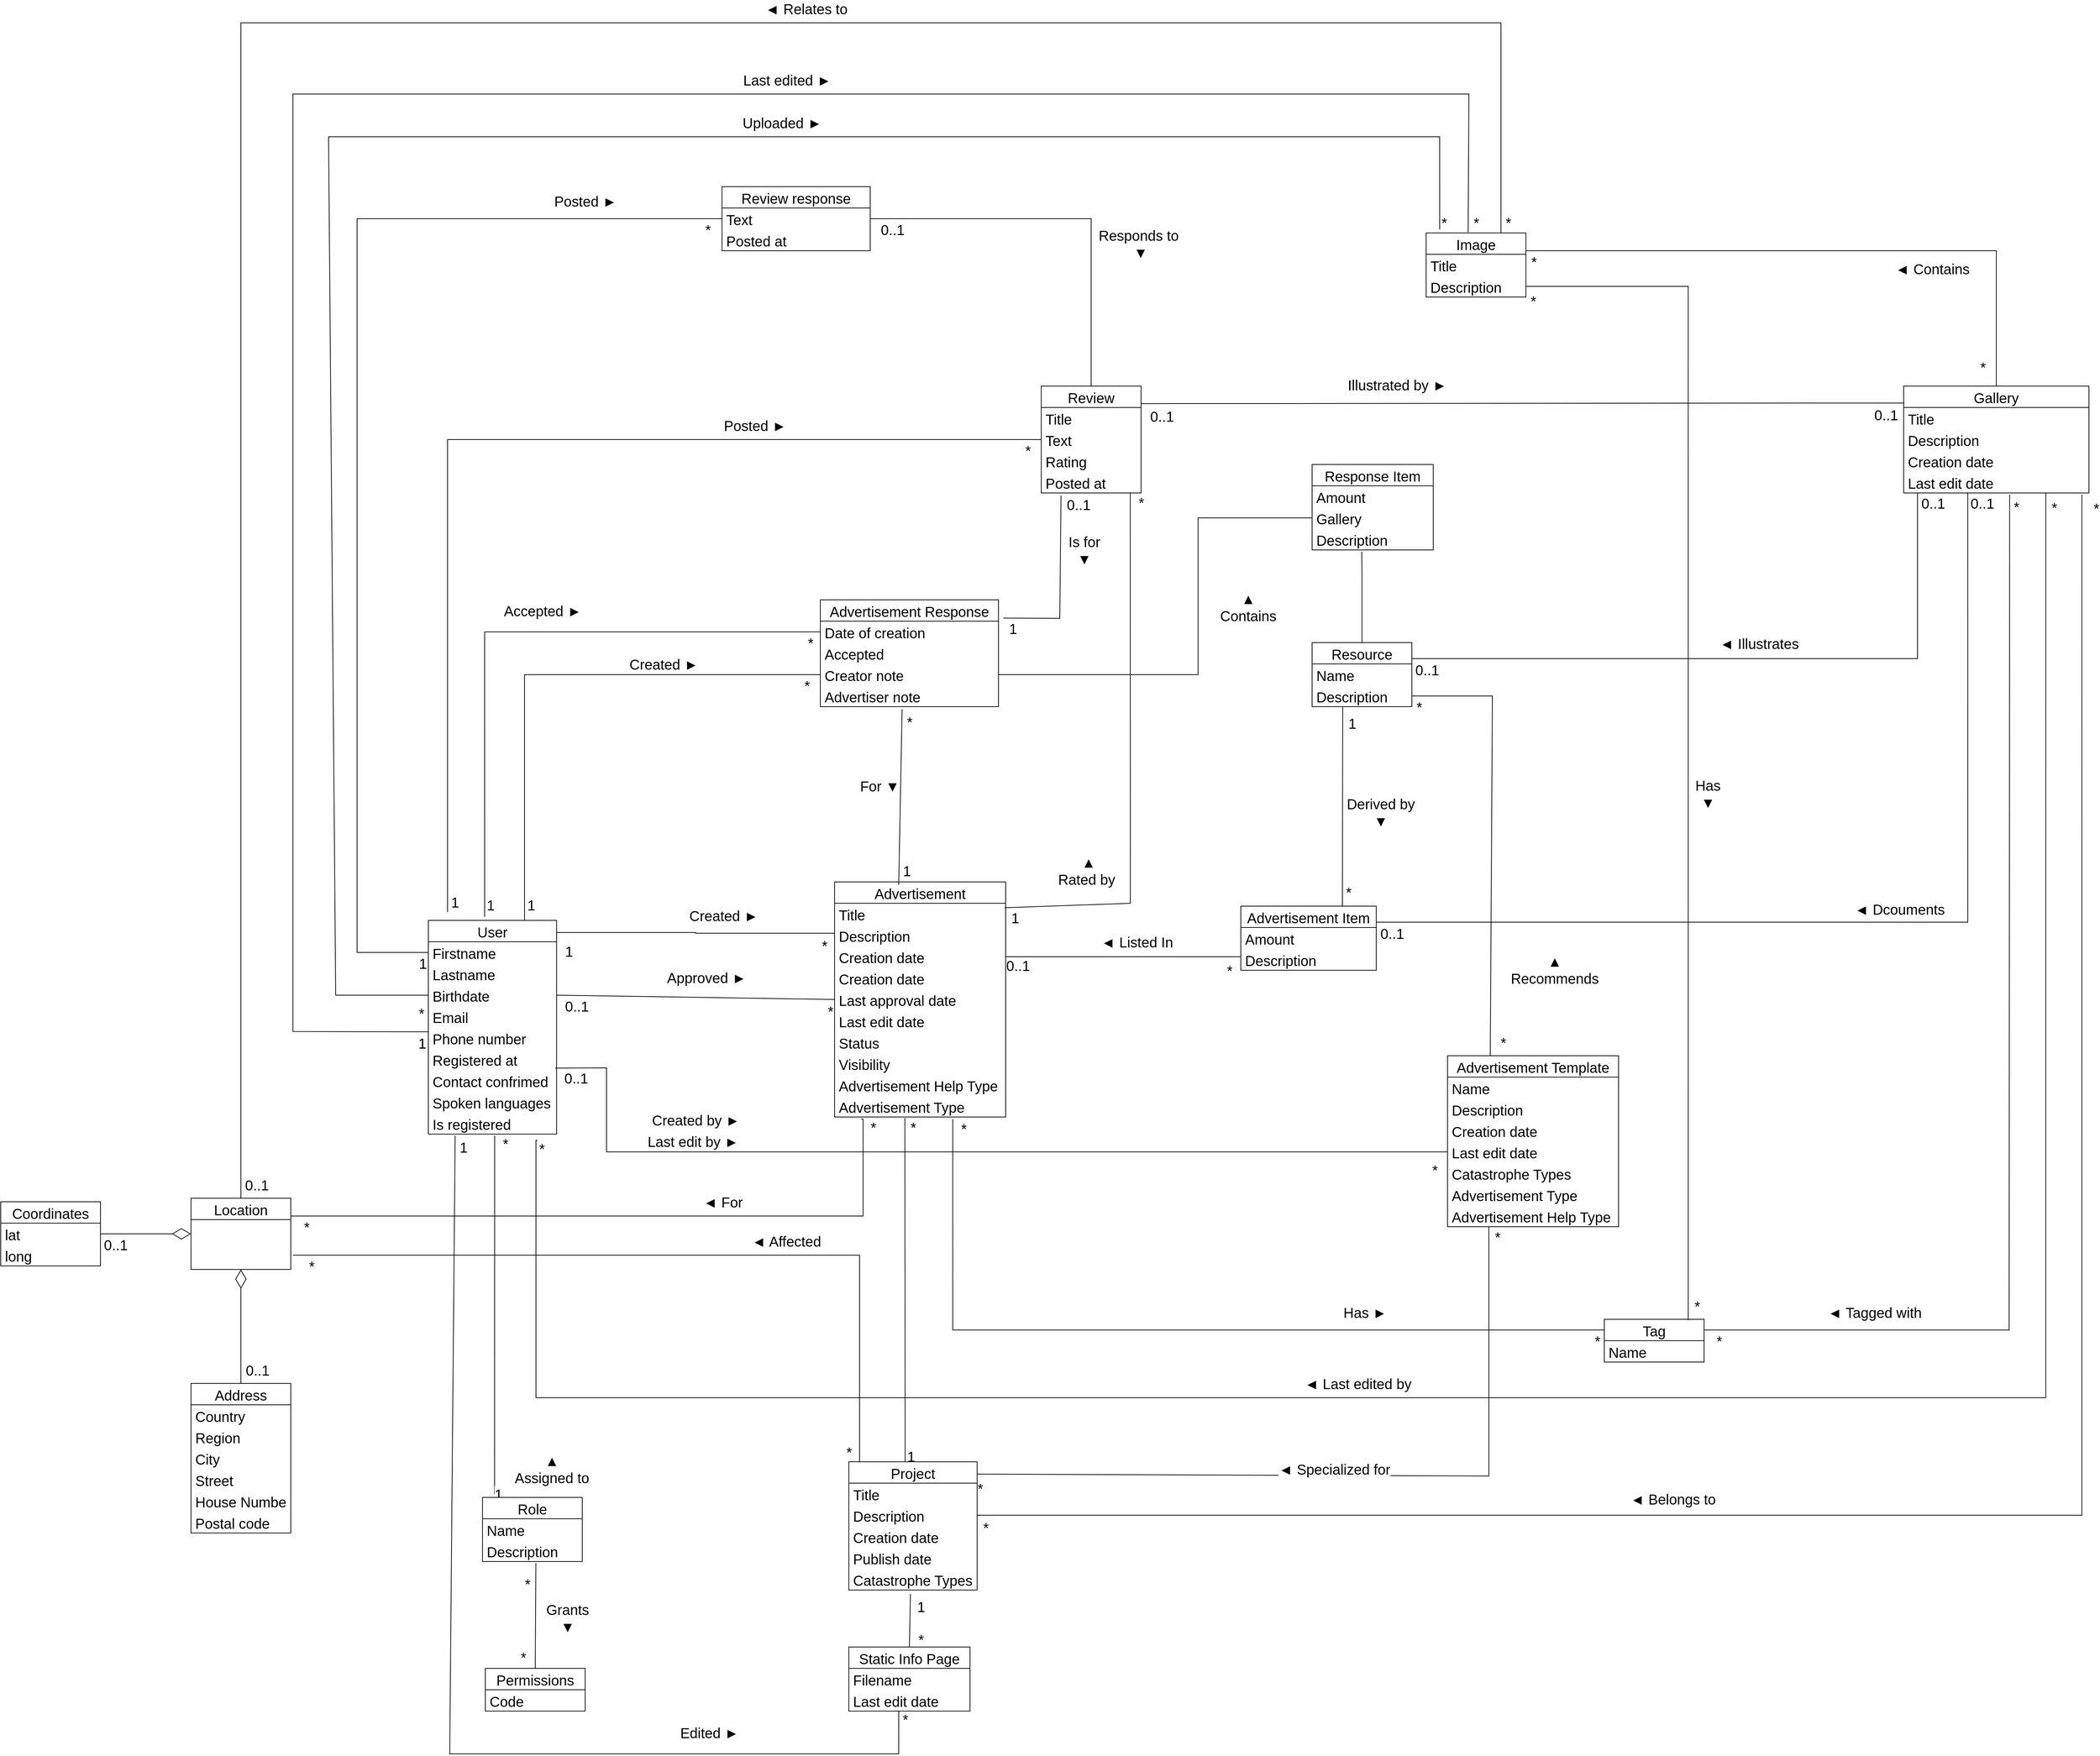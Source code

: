 <mxfile version="20.7.4" type="device"><diagram id="WdRwNJuZKN-Sb0ZAec47" name="Stránka-1"><mxGraphModel dx="3978" dy="3009" grid="1" gridSize="10" guides="1" tooltips="1" connect="1" arrows="1" fold="1" page="1" pageScale="1" pageWidth="827" pageHeight="1169" math="0" shadow="0"><root><mxCell id="0"/><mxCell id="1" parent="0"/><mxCell id="TDSgi2S5DV8TWnHRJ1pB-130" value="Accepted ►" style="edgeStyle=none;rounded=0;orthogonalLoop=1;jettySize=auto;html=1;fontSize=20;endArrow=none;endFill=0;verticalAlign=bottom;entryX=0;entryY=0.5;entryDx=0;entryDy=0;exitX=0.439;exitY=-0.017;exitDx=0;exitDy=0;exitPerimeter=0;" parent="1" source="TDSgi2S5DV8TWnHRJ1pB-2" target="TDSgi2S5DV8TWnHRJ1pB-84" edge="1"><mxGeometry x="0.105" y="15" relative="1" as="geometry"><mxPoint x="360" y="37" as="targetPoint"/><Array as="points"><mxPoint x="-141" y="-185"/></Array><mxPoint x="-130" y="130" as="sourcePoint"/><mxPoint as="offset"/></mxGeometry></mxCell><mxCell id="TDSgi2S5DV8TWnHRJ1pB-131" value="1" style="edgeLabel;html=1;align=center;verticalAlign=middle;resizable=0;points=[];fontSize=20;" parent="TDSgi2S5DV8TWnHRJ1pB-130" vertex="1" connectable="0"><mxGeometry x="-0.954" y="-5" relative="1" as="geometry"><mxPoint x="3" y="3" as="offset"/></mxGeometry></mxCell><mxCell id="TDSgi2S5DV8TWnHRJ1pB-132" value="*" style="edgeLabel;html=1;align=center;verticalAlign=middle;resizable=0;points=[];fontSize=20;" parent="TDSgi2S5DV8TWnHRJ1pB-130" vertex="1" connectable="0"><mxGeometry x="0.954" y="4" relative="1" as="geometry"><mxPoint x="6" y="19" as="offset"/></mxGeometry></mxCell><mxCell id="TDSgi2S5DV8TWnHRJ1pB-225" style="edgeStyle=none;rounded=0;orthogonalLoop=1;jettySize=auto;html=1;exitX=0;exitY=0.5;exitDx=0;exitDy=0;fontSize=20;endArrow=none;endFill=0;verticalAlign=bottom;entryX=0;entryY=0.5;entryDx=0;entryDy=0;" parent="1" source="TDSgi2S5DV8TWnHRJ1pB-3" target="TDSgi2S5DV8TWnHRJ1pB-228" edge="1"><mxGeometry relative="1" as="geometry"><mxPoint x="51" y="-120" as="targetPoint"/><Array as="points"><mxPoint x="-320" y="265"/><mxPoint x="-320" y="-765"/></Array></mxGeometry></mxCell><mxCell id="TDSgi2S5DV8TWnHRJ1pB-233" value="Posted ►" style="edgeLabel;html=1;align=center;verticalAlign=middle;resizable=0;points=[];fontSize=20;" parent="TDSgi2S5DV8TWnHRJ1pB-225" vertex="1" connectable="0"><mxGeometry x="-0.167" relative="1" as="geometry"><mxPoint x="320" y="-471" as="offset"/></mxGeometry></mxCell><mxCell id="TDSgi2S5DV8TWnHRJ1pB-261" value="1" style="edgeLabel;html=1;align=center;verticalAlign=middle;resizable=0;points=[];fontSize=20;" parent="TDSgi2S5DV8TWnHRJ1pB-225" vertex="1" connectable="0"><mxGeometry x="-0.893" y="-1" relative="1" as="geometry"><mxPoint x="80" y="16" as="offset"/></mxGeometry></mxCell><mxCell id="TDSgi2S5DV8TWnHRJ1pB-262" value="*" style="edgeLabel;html=1;align=center;verticalAlign=middle;resizable=0;points=[];fontSize=20;" parent="TDSgi2S5DV8TWnHRJ1pB-225" vertex="1" connectable="0"><mxGeometry x="0.913" y="-5" relative="1" as="geometry"><mxPoint x="51" y="10" as="offset"/></mxGeometry></mxCell><mxCell id="TDSgi2S5DV8TWnHRJ1pB-2" value="User" style="swimlane;fontStyle=0;childLayout=stackLayout;horizontal=1;startSize=30;horizontalStack=0;resizeParent=1;resizeParentMax=0;resizeLast=0;collapsible=1;marginBottom=0;fontSize=20;" parent="1" vertex="1"><mxGeometry x="-220" y="220" width="180" height="300" as="geometry"/></mxCell><mxCell id="TDSgi2S5DV8TWnHRJ1pB-3" value="Firstname" style="text;strokeColor=none;fillColor=none;align=left;verticalAlign=middle;spacingLeft=4;spacingRight=4;overflow=hidden;points=[[0,0.5],[1,0.5]];portConstraint=eastwest;rotatable=0;fontSize=20;" parent="TDSgi2S5DV8TWnHRJ1pB-2" vertex="1"><mxGeometry y="30" width="180" height="30" as="geometry"/></mxCell><mxCell id="TDSgi2S5DV8TWnHRJ1pB-5" value="Lastname" style="text;strokeColor=none;fillColor=none;align=left;verticalAlign=middle;spacingLeft=4;spacingRight=4;overflow=hidden;points=[[0,0.5],[1,0.5]];portConstraint=eastwest;rotatable=0;fontSize=20;" parent="TDSgi2S5DV8TWnHRJ1pB-2" vertex="1"><mxGeometry y="60" width="180" height="30" as="geometry"/></mxCell><mxCell id="TDSgi2S5DV8TWnHRJ1pB-10" value="Birthdate" style="text;strokeColor=none;fillColor=none;align=left;verticalAlign=middle;spacingLeft=4;spacingRight=4;overflow=hidden;points=[[0,0.5],[1,0.5]];portConstraint=eastwest;rotatable=0;fontSize=20;" parent="TDSgi2S5DV8TWnHRJ1pB-2" vertex="1"><mxGeometry y="90" width="180" height="30" as="geometry"/></mxCell><mxCell id="TDSgi2S5DV8TWnHRJ1pB-11" value="Email" style="text;strokeColor=none;fillColor=none;align=left;verticalAlign=middle;spacingLeft=4;spacingRight=4;overflow=hidden;points=[[0,0.5],[1,0.5]];portConstraint=eastwest;rotatable=0;fontSize=20;" parent="TDSgi2S5DV8TWnHRJ1pB-2" vertex="1"><mxGeometry y="120" width="180" height="30" as="geometry"/></mxCell><mxCell id="TDSgi2S5DV8TWnHRJ1pB-213" value="Phone number" style="text;strokeColor=none;fillColor=none;align=left;verticalAlign=middle;spacingLeft=4;spacingRight=4;overflow=hidden;points=[[0,0.5],[1,0.5]];portConstraint=eastwest;rotatable=0;fontSize=20;" parent="TDSgi2S5DV8TWnHRJ1pB-2" vertex="1"><mxGeometry y="150" width="180" height="30" as="geometry"/></mxCell><mxCell id="ZARTCufzcu31rNY2c-QT-242" value="Registered at" style="text;strokeColor=none;fillColor=none;align=left;verticalAlign=middle;spacingLeft=4;spacingRight=4;overflow=hidden;points=[[0,0.5],[1,0.5]];portConstraint=eastwest;rotatable=0;fontSize=20;" parent="TDSgi2S5DV8TWnHRJ1pB-2" vertex="1"><mxGeometry y="180" width="180" height="30" as="geometry"/></mxCell><mxCell id="ZARTCufzcu31rNY2c-QT-243" value="Contact confrimed" style="text;strokeColor=none;fillColor=none;align=left;verticalAlign=middle;spacingLeft=4;spacingRight=4;overflow=hidden;points=[[0,0.5],[1,0.5]];portConstraint=eastwest;rotatable=0;fontSize=20;" parent="TDSgi2S5DV8TWnHRJ1pB-2" vertex="1"><mxGeometry y="210" width="180" height="30" as="geometry"/></mxCell><mxCell id="MwUXy7slhGzHophc0Bfq-9" value="Spoken languages" style="text;strokeColor=none;fillColor=none;align=left;verticalAlign=middle;spacingLeft=4;spacingRight=4;overflow=hidden;points=[[0,0.5],[1,0.5]];portConstraint=eastwest;rotatable=0;fontSize=20;" parent="TDSgi2S5DV8TWnHRJ1pB-2" vertex="1"><mxGeometry y="240" width="180" height="30" as="geometry"/></mxCell><mxCell id="MjaKXrqE6aFuQoHm4G5O-1" value="Is registered" style="text;strokeColor=none;fillColor=none;align=left;verticalAlign=middle;spacingLeft=4;spacingRight=4;overflow=hidden;points=[[0,0.5],[1,0.5]];portConstraint=eastwest;rotatable=0;fontSize=20;" vertex="1" parent="TDSgi2S5DV8TWnHRJ1pB-2"><mxGeometry y="270" width="180" height="30" as="geometry"/></mxCell><mxCell id="TDSgi2S5DV8TWnHRJ1pB-229" style="edgeStyle=none;rounded=0;orthogonalLoop=1;jettySize=auto;html=1;fontSize=20;endArrow=none;endFill=0;verticalAlign=bottom;exitX=0.994;exitY=0.11;exitDx=0;exitDy=0;exitPerimeter=0;entryX=0.892;entryY=0.976;entryDx=0;entryDy=0;entryPerimeter=0;" parent="1" source="TDSgi2S5DV8TWnHRJ1pB-6" target="ZARTCufzcu31rNY2c-QT-238" edge="1"><mxGeometry relative="1" as="geometry"><Array as="points"><mxPoint x="765" y="196"/></Array><mxPoint x="600" y="180" as="sourcePoint"/><mxPoint x="765" y="-320" as="targetPoint"/></mxGeometry></mxCell><mxCell id="ZARTCufzcu31rNY2c-QT-156" value="1" style="edgeLabel;html=1;align=center;verticalAlign=middle;resizable=0;points=[];fontSize=20;" parent="TDSgi2S5DV8TWnHRJ1pB-229" vertex="1" connectable="0"><mxGeometry x="-0.963" y="3" relative="1" as="geometry"><mxPoint y="17" as="offset"/></mxGeometry></mxCell><mxCell id="ZARTCufzcu31rNY2c-QT-159" value="*" style="edgeLabel;html=1;align=center;verticalAlign=middle;resizable=0;points=[];fontSize=20;" parent="TDSgi2S5DV8TWnHRJ1pB-229" vertex="1" connectable="0"><mxGeometry x="0.964" relative="1" as="geometry"><mxPoint x="15" as="offset"/></mxGeometry></mxCell><mxCell id="TDSgi2S5DV8TWnHRJ1pB-6" value="Advertisement" style="swimlane;fontStyle=0;childLayout=stackLayout;horizontal=1;startSize=30;horizontalStack=0;resizeParent=1;resizeParentMax=0;resizeLast=0;collapsible=1;marginBottom=0;fontSize=20;" parent="1" vertex="1"><mxGeometry x="350" y="166" width="240" height="330" as="geometry"/></mxCell><mxCell id="TDSgi2S5DV8TWnHRJ1pB-7" value="Title" style="text;strokeColor=none;fillColor=none;align=left;verticalAlign=middle;spacingLeft=4;spacingRight=4;overflow=hidden;points=[[0,0.5],[1,0.5]];portConstraint=eastwest;rotatable=0;fontSize=20;" parent="TDSgi2S5DV8TWnHRJ1pB-6" vertex="1"><mxGeometry y="30" width="240" height="30" as="geometry"/></mxCell><mxCell id="ZARTCufzcu31rNY2c-QT-109" value="Description" style="text;strokeColor=none;fillColor=none;align=left;verticalAlign=middle;spacingLeft=4;spacingRight=4;overflow=hidden;points=[[0,0.5],[1,0.5]];portConstraint=eastwest;rotatable=0;fontSize=20;" parent="TDSgi2S5DV8TWnHRJ1pB-6" vertex="1"><mxGeometry y="60" width="240" height="30" as="geometry"/></mxCell><mxCell id="TDSgi2S5DV8TWnHRJ1pB-8" value="Creation date" style="text;strokeColor=none;fillColor=none;align=left;verticalAlign=middle;spacingLeft=4;spacingRight=4;overflow=hidden;points=[[0,0.5],[1,0.5]];portConstraint=eastwest;rotatable=0;fontSize=20;" parent="TDSgi2S5DV8TWnHRJ1pB-6" vertex="1"><mxGeometry y="90" width="240" height="30" as="geometry"/></mxCell><mxCell id="LLNJBaKEonEWxzKWrhpz-1" value="Creation date" style="text;strokeColor=none;fillColor=none;align=left;verticalAlign=middle;spacingLeft=4;spacingRight=4;overflow=hidden;points=[[0,0.5],[1,0.5]];portConstraint=eastwest;rotatable=0;fontSize=20;" parent="TDSgi2S5DV8TWnHRJ1pB-6" vertex="1"><mxGeometry y="120" width="240" height="30" as="geometry"/></mxCell><mxCell id="ZARTCufzcu31rNY2c-QT-117" value="Last approval date" style="text;strokeColor=none;fillColor=none;align=left;verticalAlign=middle;spacingLeft=4;spacingRight=4;overflow=hidden;points=[[0,0.5],[1,0.5]];portConstraint=eastwest;rotatable=0;fontSize=20;" parent="TDSgi2S5DV8TWnHRJ1pB-6" vertex="1"><mxGeometry y="150" width="240" height="30" as="geometry"/></mxCell><mxCell id="ZARTCufzcu31rNY2c-QT-118" value="Last edit date" style="text;strokeColor=none;fillColor=none;align=left;verticalAlign=middle;spacingLeft=4;spacingRight=4;overflow=hidden;points=[[0,0.5],[1,0.5]];portConstraint=eastwest;rotatable=0;fontSize=20;" parent="TDSgi2S5DV8TWnHRJ1pB-6" vertex="1"><mxGeometry y="180" width="240" height="30" as="geometry"/></mxCell><mxCell id="ZARTCufzcu31rNY2c-QT-232" value="Status" style="text;strokeColor=none;fillColor=none;align=left;verticalAlign=middle;spacingLeft=4;spacingRight=4;overflow=hidden;points=[[0,0.5],[1,0.5]];portConstraint=eastwest;rotatable=0;fontSize=20;" parent="TDSgi2S5DV8TWnHRJ1pB-6" vertex="1"><mxGeometry y="210" width="240" height="30" as="geometry"/></mxCell><mxCell id="CuyjWhUnMCLmvZmCVFGJ-7" value="Visibility" style="text;strokeColor=none;fillColor=none;align=left;verticalAlign=middle;spacingLeft=4;spacingRight=4;overflow=hidden;points=[[0,0.5],[1,0.5]];portConstraint=eastwest;rotatable=0;fontSize=20;" parent="TDSgi2S5DV8TWnHRJ1pB-6" vertex="1"><mxGeometry y="240" width="240" height="30" as="geometry"/></mxCell><mxCell id="EAaa22hqdvYdWzdhpbAn-1" value="Advertisement Help Type" style="text;strokeColor=none;fillColor=none;align=left;verticalAlign=middle;spacingLeft=4;spacingRight=4;overflow=hidden;points=[[0,0.5],[1,0.5]];portConstraint=eastwest;rotatable=0;fontSize=20;" parent="TDSgi2S5DV8TWnHRJ1pB-6" vertex="1"><mxGeometry y="270" width="240" height="30" as="geometry"/></mxCell><mxCell id="CuyjWhUnMCLmvZmCVFGJ-11" value="Advertisement Type" style="text;strokeColor=none;fillColor=none;align=left;verticalAlign=middle;spacingLeft=4;spacingRight=4;overflow=hidden;points=[[0,0.5],[1,0.5]];portConstraint=eastwest;rotatable=0;fontSize=20;" parent="TDSgi2S5DV8TWnHRJ1pB-6" vertex="1"><mxGeometry y="300" width="240" height="30" as="geometry"/></mxCell><mxCell id="TDSgi2S5DV8TWnHRJ1pB-33" value="" style="endArrow=none;html=1;edgeStyle=orthogonalEdgeStyle;rounded=0;entryX=0;entryY=0.5;entryDx=0;entryDy=0;verticalAlign=bottom;fontSize=20;exitX=1;exitY=0.084;exitDx=0;exitDy=0;exitPerimeter=0;" parent="1" source="TDSgi2S5DV8TWnHRJ1pB-2" target="TDSgi2S5DV8TWnHRJ1pB-8" edge="1"><mxGeometry relative="1" as="geometry"><mxPoint x="-10" y="238" as="sourcePoint"/><mxPoint x="370" y="370" as="targetPoint"/><Array as="points"><mxPoint x="-40" y="237"/><mxPoint x="155" y="237"/><mxPoint x="350" y="238"/></Array></mxGeometry></mxCell><mxCell id="TDSgi2S5DV8TWnHRJ1pB-34" value="1" style="edgeLabel;resizable=0;html=1;align=left;verticalAlign=bottom;fontSize=20;" parent="TDSgi2S5DV8TWnHRJ1pB-33" connectable="0" vertex="1"><mxGeometry x="-1" relative="1" as="geometry"><mxPoint x="10" y="32" as="offset"/></mxGeometry></mxCell><mxCell id="TDSgi2S5DV8TWnHRJ1pB-35" value="*" style="edgeLabel;resizable=0;html=1;align=right;verticalAlign=bottom;fontSize=20;" parent="TDSgi2S5DV8TWnHRJ1pB-33" connectable="0" vertex="1"><mxGeometry x="1" relative="1" as="geometry"><mxPoint x="-10" y="-1" as="offset"/></mxGeometry></mxCell><mxCell id="TDSgi2S5DV8TWnHRJ1pB-129" value="Created ►" style="edgeLabel;html=1;align=center;verticalAlign=middle;resizable=0;points=[];fontSize=20;" parent="TDSgi2S5DV8TWnHRJ1pB-33" vertex="1" connectable="0"><mxGeometry x="0.125" relative="1" as="geometry"><mxPoint y="-25" as="offset"/></mxGeometry></mxCell><mxCell id="TDSgi2S5DV8TWnHRJ1pB-45" value="Created ►" style="edgeStyle=none;rounded=0;orthogonalLoop=1;jettySize=auto;html=1;exitX=0;exitY=0.5;exitDx=0;exitDy=0;entryX=0.75;entryY=0;entryDx=0;entryDy=0;endArrow=none;endFill=0;verticalAlign=bottom;fontSize=20;" parent="1" source="TDSgi2S5DV8TWnHRJ1pB-90" target="TDSgi2S5DV8TWnHRJ1pB-2" edge="1"><mxGeometry x="-0.421" relative="1" as="geometry"><mxPoint x="350" y="85" as="sourcePoint"/><Array as="points"><mxPoint x="120" y="-125"/><mxPoint x="-85" y="-125"/></Array><mxPoint as="offset"/></mxGeometry></mxCell><mxCell id="TDSgi2S5DV8TWnHRJ1pB-48" value="1" style="edgeLabel;html=1;align=center;verticalAlign=middle;resizable=0;points=[];fontSize=20;" parent="TDSgi2S5DV8TWnHRJ1pB-45" vertex="1" connectable="0"><mxGeometry x="0.909" y="4" relative="1" as="geometry"><mxPoint x="5" y="12" as="offset"/></mxGeometry></mxCell><mxCell id="TDSgi2S5DV8TWnHRJ1pB-49" value="*" style="edgeLabel;html=1;align=center;verticalAlign=middle;resizable=0;points=[];fontSize=20;" parent="TDSgi2S5DV8TWnHRJ1pB-45" vertex="1" connectable="0"><mxGeometry x="-0.897" y="1" relative="1" as="geometry"><mxPoint x="20" y="14" as="offset"/></mxGeometry></mxCell><mxCell id="TDSgi2S5DV8TWnHRJ1pB-46" style="edgeStyle=none;rounded=0;orthogonalLoop=1;jettySize=auto;html=1;entryX=0.375;entryY=0.012;entryDx=0;entryDy=0;endArrow=none;endFill=0;verticalAlign=bottom;fontSize=20;exitX=0.459;exitY=1.119;exitDx=0;exitDy=0;exitPerimeter=0;entryPerimeter=0;" parent="1" source="TDSgi2S5DV8TWnHRJ1pB-83" target="TDSgi2S5DV8TWnHRJ1pB-6" edge="1"><mxGeometry relative="1" as="geometry"><mxPoint x="470" y="-10" as="sourcePoint"/></mxGeometry></mxCell><mxCell id="TDSgi2S5DV8TWnHRJ1pB-50" value="*" style="edgeLabel;html=1;align=center;verticalAlign=middle;resizable=0;points=[];fontSize=20;" parent="TDSgi2S5DV8TWnHRJ1pB-46" vertex="1" connectable="0"><mxGeometry x="-0.827" y="3" relative="1" as="geometry"><mxPoint x="7" y="-4" as="offset"/></mxGeometry></mxCell><mxCell id="TDSgi2S5DV8TWnHRJ1pB-51" value="1" style="edgeLabel;html=1;align=center;verticalAlign=middle;resizable=0;points=[];fontSize=20;" parent="TDSgi2S5DV8TWnHRJ1pB-46" vertex="1" connectable="0"><mxGeometry x="0.84" y="4" relative="1" as="geometry"><mxPoint x="6" as="offset"/></mxGeometry></mxCell><mxCell id="TDSgi2S5DV8TWnHRJ1pB-52" value="For ▼" style="edgeLabel;html=1;align=center;verticalAlign=middle;resizable=0;points=[];fontSize=20;" parent="TDSgi2S5DV8TWnHRJ1pB-46" vertex="1" connectable="0"><mxGeometry x="-0.133" y="4" relative="1" as="geometry"><mxPoint x="-34" as="offset"/></mxGeometry></mxCell><mxCell id="TDSgi2S5DV8TWnHRJ1pB-76" value="Advertisement Item" style="swimlane;fontStyle=0;childLayout=stackLayout;horizontal=1;startSize=30;horizontalStack=0;resizeParent=1;resizeParentMax=0;resizeLast=0;collapsible=1;marginBottom=0;fontSize=20;" parent="1" vertex="1"><mxGeometry x="920" y="200" width="190" height="90" as="geometry"/></mxCell><mxCell id="TDSgi2S5DV8TWnHRJ1pB-77" value="Amount" style="text;strokeColor=none;fillColor=none;align=left;verticalAlign=middle;spacingLeft=4;spacingRight=4;overflow=hidden;points=[[0,0.5],[1,0.5]];portConstraint=eastwest;rotatable=0;fontSize=20;" parent="TDSgi2S5DV8TWnHRJ1pB-76" vertex="1"><mxGeometry y="30" width="190" height="30" as="geometry"/></mxCell><mxCell id="TDSgi2S5DV8TWnHRJ1pB-161" value="Description" style="text;strokeColor=none;fillColor=none;align=left;verticalAlign=middle;spacingLeft=4;spacingRight=4;overflow=hidden;points=[[0,0.5],[1,0.5]];portConstraint=eastwest;rotatable=0;fontSize=20;" parent="TDSgi2S5DV8TWnHRJ1pB-76" vertex="1"><mxGeometry y="60" width="190" height="30" as="geometry"/></mxCell><mxCell id="TDSgi2S5DV8TWnHRJ1pB-145" style="edgeStyle=none;rounded=0;orthogonalLoop=1;jettySize=auto;html=1;exitX=1.027;exitY=0.171;exitDx=0;exitDy=0;fontSize=20;endArrow=none;endFill=0;verticalAlign=bottom;exitPerimeter=0;entryX=0.198;entryY=1.119;entryDx=0;entryDy=0;entryPerimeter=0;" parent="1" source="TDSgi2S5DV8TWnHRJ1pB-81" target="ZARTCufzcu31rNY2c-QT-238" edge="1"><mxGeometry relative="1" as="geometry"><mxPoint x="666" y="-330" as="targetPoint"/><Array as="points"><mxPoint x="666" y="-204"/></Array></mxGeometry></mxCell><mxCell id="ZARTCufzcu31rNY2c-QT-120" value="Is for&lt;br&gt;▼" style="edgeLabel;html=1;align=center;verticalAlign=middle;resizable=0;points=[];fontSize=20;" parent="TDSgi2S5DV8TWnHRJ1pB-145" vertex="1" connectable="0"><mxGeometry x="-0.743" y="1" relative="1" as="geometry"><mxPoint x="80" y="-95" as="offset"/></mxGeometry></mxCell><mxCell id="ZARTCufzcu31rNY2c-QT-135" value="0..1" style="edgeLabel;html=1;align=center;verticalAlign=middle;resizable=0;points=[];fontSize=20;" parent="TDSgi2S5DV8TWnHRJ1pB-145" vertex="1" connectable="0"><mxGeometry x="0.852" y="-4" relative="1" as="geometry"><mxPoint x="20" y="-7" as="offset"/></mxGeometry></mxCell><mxCell id="ZARTCufzcu31rNY2c-QT-138" value="1" style="edgeLabel;html=1;align=center;verticalAlign=middle;resizable=0;points=[];fontSize=20;" parent="TDSgi2S5DV8TWnHRJ1pB-145" vertex="1" connectable="0"><mxGeometry x="-0.891" y="-4" relative="1" as="geometry"><mxPoint y="10" as="offset"/></mxGeometry></mxCell><mxCell id="TDSgi2S5DV8TWnHRJ1pB-81" value="Advertisement Response" style="swimlane;fontStyle=0;childLayout=stackLayout;horizontal=1;startSize=30;horizontalStack=0;resizeParent=1;resizeParentMax=0;resizeLast=0;collapsible=1;marginBottom=0;fontSize=20;" parent="1" vertex="1"><mxGeometry x="330" y="-230" width="250" height="150" as="geometry"/></mxCell><mxCell id="TDSgi2S5DV8TWnHRJ1pB-84" value="Date of creation" style="text;strokeColor=none;fillColor=none;align=left;verticalAlign=middle;spacingLeft=4;spacingRight=4;overflow=hidden;points=[[0,0.5],[1,0.5]];portConstraint=eastwest;rotatable=0;fontSize=20;" parent="TDSgi2S5DV8TWnHRJ1pB-81" vertex="1"><mxGeometry y="30" width="250" height="30" as="geometry"/></mxCell><mxCell id="TDSgi2S5DV8TWnHRJ1pB-89" value="Accepted" style="text;strokeColor=none;fillColor=none;align=left;verticalAlign=middle;spacingLeft=4;spacingRight=4;overflow=hidden;points=[[0,0.5],[1,0.5]];portConstraint=eastwest;rotatable=0;fontSize=20;" parent="TDSgi2S5DV8TWnHRJ1pB-81" vertex="1"><mxGeometry y="60" width="250" height="30" as="geometry"/></mxCell><mxCell id="TDSgi2S5DV8TWnHRJ1pB-90" value="Creator note" style="text;strokeColor=none;fillColor=none;align=left;verticalAlign=middle;spacingLeft=4;spacingRight=4;overflow=hidden;points=[[0,0.5],[1,0.5]];portConstraint=eastwest;rotatable=0;fontSize=20;" parent="TDSgi2S5DV8TWnHRJ1pB-81" vertex="1"><mxGeometry y="90" width="250" height="30" as="geometry"/></mxCell><mxCell id="TDSgi2S5DV8TWnHRJ1pB-83" value="Advertiser note" style="text;strokeColor=none;fillColor=none;align=left;verticalAlign=middle;spacingLeft=4;spacingRight=4;overflow=hidden;points=[[0,0.5],[1,0.5]];portConstraint=eastwest;rotatable=0;fontSize=20;" parent="TDSgi2S5DV8TWnHRJ1pB-81" vertex="1"><mxGeometry y="120" width="250" height="30" as="geometry"/></mxCell><mxCell id="TDSgi2S5DV8TWnHRJ1pB-178" value="◄ Contains" style="edgeStyle=none;rounded=0;orthogonalLoop=1;jettySize=auto;html=1;fontSize=20;endArrow=none;endFill=0;verticalAlign=bottom;entryX=0.5;entryY=0;entryDx=0;entryDy=0;" parent="1" target="TDSgi2S5DV8TWnHRJ1pB-175" edge="1"><mxGeometry x="0.341" y="-40" relative="1" as="geometry"><Array as="points"><mxPoint x="1980" y="-720"/></Array><mxPoint as="offset"/><mxPoint x="1320" y="-720" as="sourcePoint"/><mxPoint x="2020" y="-400" as="targetPoint"/></mxGeometry></mxCell><mxCell id="TDSgi2S5DV8TWnHRJ1pB-219" value="*" style="edgeLabel;html=1;align=center;verticalAlign=middle;resizable=0;points=[];fontSize=20;" parent="TDSgi2S5DV8TWnHRJ1pB-178" vertex="1" connectable="0"><mxGeometry x="0.95" y="6" relative="1" as="geometry"><mxPoint x="-25" y="-6" as="offset"/></mxGeometry></mxCell><mxCell id="TDSgi2S5DV8TWnHRJ1pB-220" value="*" style="edgeLabel;html=1;align=center;verticalAlign=middle;resizable=0;points=[];fontSize=20;" parent="TDSgi2S5DV8TWnHRJ1pB-178" vertex="1" connectable="0"><mxGeometry x="-0.961" y="-6" relative="1" as="geometry"><mxPoint x="-6" y="9" as="offset"/></mxGeometry></mxCell><mxCell id="TDSgi2S5DV8TWnHRJ1pB-209" style="edgeStyle=none;rounded=0;orthogonalLoop=1;jettySize=auto;html=1;exitX=0.421;exitY=-0.011;exitDx=0;exitDy=0;fontSize=20;endArrow=none;endFill=0;verticalAlign=bottom;exitPerimeter=0;entryX=0.003;entryY=0.214;entryDx=0;entryDy=0;entryPerimeter=0;" parent="1" source="TDSgi2S5DV8TWnHRJ1pB-106" target="TDSgi2S5DV8TWnHRJ1pB-213" edge="1"><mxGeometry relative="1" as="geometry"><mxPoint x="50" y="360" as="targetPoint"/><Array as="points"><mxPoint x="1240" y="-940"/><mxPoint x="-410" y="-940"/><mxPoint x="-410" y="376"/></Array></mxGeometry></mxCell><mxCell id="TDSgi2S5DV8TWnHRJ1pB-249" value="Last edited ►" style="edgeLabel;html=1;align=center;verticalAlign=middle;resizable=0;points=[];fontSize=20;" parent="TDSgi2S5DV8TWnHRJ1pB-209" vertex="1" connectable="0"><mxGeometry x="-0.315" y="-5" relative="1" as="geometry"><mxPoint x="-4" y="-15" as="offset"/></mxGeometry></mxCell><mxCell id="ZARTCufzcu31rNY2c-QT-147" value="1" style="edgeLabel;html=1;align=center;verticalAlign=middle;resizable=0;points=[];fontSize=20;" parent="TDSgi2S5DV8TWnHRJ1pB-209" vertex="1" connectable="0"><mxGeometry x="0.988" y="-4" relative="1" as="geometry"><mxPoint x="10" y="11" as="offset"/></mxGeometry></mxCell><mxCell id="ZARTCufzcu31rNY2c-QT-246" value="*" style="edgeLabel;html=1;align=center;verticalAlign=middle;resizable=0;points=[];fontSize=20;" parent="TDSgi2S5DV8TWnHRJ1pB-209" vertex="1" connectable="0"><mxGeometry x="-0.987" y="-7" relative="1" as="geometry"><mxPoint x="4" y="8" as="offset"/></mxGeometry></mxCell><mxCell id="TDSgi2S5DV8TWnHRJ1pB-257" style="edgeStyle=none;rounded=0;orthogonalLoop=1;jettySize=auto;html=1;entryX=0.5;entryY=0;entryDx=0;entryDy=0;fontSize=20;endArrow=none;endFill=0;verticalAlign=bottom;exitX=0.75;exitY=0;exitDx=0;exitDy=0;" parent="1" source="TDSgi2S5DV8TWnHRJ1pB-106" target="TDSgi2S5DV8TWnHRJ1pB-214" edge="1"><mxGeometry relative="1" as="geometry"><mxPoint x="720" y="-110" as="sourcePoint"/><Array as="points"><mxPoint x="1285" y="-1040"/><mxPoint x="-483" y="-1040"/></Array></mxGeometry></mxCell><mxCell id="TDSgi2S5DV8TWnHRJ1pB-258" value="◄ Relates to" style="edgeLabel;html=1;align=center;verticalAlign=middle;resizable=0;points=[];fontSize=20;" parent="TDSgi2S5DV8TWnHRJ1pB-257" vertex="1" connectable="0"><mxGeometry x="-0.243" y="3" relative="1" as="geometry"><mxPoint x="135" y="-23" as="offset"/></mxGeometry></mxCell><mxCell id="ZARTCufzcu31rNY2c-QT-30" value="*" style="edgeLabel;html=1;align=center;verticalAlign=middle;resizable=0;points=[];fontSize=20;" parent="TDSgi2S5DV8TWnHRJ1pB-257" vertex="1" connectable="0"><mxGeometry x="-0.977" y="-3" relative="1" as="geometry"><mxPoint x="7" y="27" as="offset"/></mxGeometry></mxCell><mxCell id="ZARTCufzcu31rNY2c-QT-31" value="0..1" style="edgeLabel;html=1;align=center;verticalAlign=middle;resizable=0;points=[];fontSize=20;" parent="TDSgi2S5DV8TWnHRJ1pB-257" vertex="1" connectable="0"><mxGeometry x="0.977" y="-2" relative="1" as="geometry"><mxPoint x="24" y="23" as="offset"/></mxGeometry></mxCell><mxCell id="TDSgi2S5DV8TWnHRJ1pB-106" value="Image" style="swimlane;fontStyle=0;childLayout=stackLayout;horizontal=1;startSize=30;horizontalStack=0;resizeParent=1;resizeParentMax=0;resizeLast=0;collapsible=1;marginBottom=0;fontSize=20;" parent="1" vertex="1"><mxGeometry x="1180" y="-745" width="140" height="90" as="geometry"/></mxCell><mxCell id="TDSgi2S5DV8TWnHRJ1pB-107" value="Title" style="text;strokeColor=none;fillColor=none;align=left;verticalAlign=middle;spacingLeft=4;spacingRight=4;overflow=hidden;points=[[0,0.5],[1,0.5]];portConstraint=eastwest;rotatable=0;fontSize=20;" parent="TDSgi2S5DV8TWnHRJ1pB-106" vertex="1"><mxGeometry y="30" width="140" height="30" as="geometry"/></mxCell><mxCell id="TDSgi2S5DV8TWnHRJ1pB-110" value="Description" style="text;strokeColor=none;fillColor=none;align=left;verticalAlign=middle;spacingLeft=4;spacingRight=4;overflow=hidden;points=[[0,0.5],[1,0.5]];portConstraint=eastwest;rotatable=0;fontSize=20;" parent="TDSgi2S5DV8TWnHRJ1pB-106" vertex="1"><mxGeometry y="60" width="140" height="30" as="geometry"/></mxCell><mxCell id="TDSgi2S5DV8TWnHRJ1pB-122" style="edgeStyle=none;rounded=0;orthogonalLoop=1;jettySize=auto;html=1;exitX=0.121;exitY=-0.05;exitDx=0;exitDy=0;fontSize=20;endArrow=none;endFill=0;verticalAlign=bottom;exitPerimeter=0;entryX=0.517;entryY=1.07;entryDx=0;entryDy=0;entryPerimeter=0;" parent="1" source="TDSgi2S5DV8TWnHRJ1pB-112" target="MjaKXrqE6aFuQoHm4G5O-1" edge="1"><mxGeometry relative="1" as="geometry"><mxPoint x="-127" y="560" as="targetPoint"/></mxGeometry></mxCell><mxCell id="TDSgi2S5DV8TWnHRJ1pB-125" value="*" style="edgeLabel;html=1;align=center;verticalAlign=middle;resizable=0;points=[];fontSize=20;" parent="TDSgi2S5DV8TWnHRJ1pB-122" vertex="1" connectable="0"><mxGeometry x="0.733" y="-5" relative="1" as="geometry"><mxPoint x="10" y="-57" as="offset"/></mxGeometry></mxCell><mxCell id="TDSgi2S5DV8TWnHRJ1pB-126" value="1" style="edgeLabel;html=1;align=center;verticalAlign=middle;resizable=0;points=[];fontSize=20;" parent="TDSgi2S5DV8TWnHRJ1pB-122" vertex="1" connectable="0"><mxGeometry x="-0.711" y="-5" relative="1" as="geometry"><mxPoint y="72" as="offset"/></mxGeometry></mxCell><mxCell id="ZARTCufzcu31rNY2c-QT-236" value="▲&lt;br&gt;Assigned to" style="edgeLabel;html=1;align=center;verticalAlign=middle;resizable=0;points=[];fontSize=20;" parent="TDSgi2S5DV8TWnHRJ1pB-122" vertex="1" connectable="0"><mxGeometry x="-0.282" y="-5" relative="1" as="geometry"><mxPoint x="75" y="145" as="offset"/></mxGeometry></mxCell><mxCell id="TDSgi2S5DV8TWnHRJ1pB-112" value="Role" style="swimlane;fontStyle=0;childLayout=stackLayout;horizontal=1;startSize=30;horizontalStack=0;resizeParent=1;resizeParentMax=0;resizeLast=0;collapsible=1;marginBottom=0;fontSize=20;" parent="1" vertex="1"><mxGeometry x="-144" y="1030" width="140" height="90" as="geometry"/></mxCell><mxCell id="TDSgi2S5DV8TWnHRJ1pB-113" value="Name" style="text;strokeColor=none;fillColor=none;align=left;verticalAlign=middle;spacingLeft=4;spacingRight=4;overflow=hidden;points=[[0,0.5],[1,0.5]];portConstraint=eastwest;rotatable=0;fontSize=20;" parent="TDSgi2S5DV8TWnHRJ1pB-112" vertex="1"><mxGeometry y="30" width="140" height="30" as="geometry"/></mxCell><mxCell id="TDSgi2S5DV8TWnHRJ1pB-116" value="Description" style="text;strokeColor=none;fillColor=none;align=left;verticalAlign=middle;spacingLeft=4;spacingRight=4;overflow=hidden;points=[[0,0.5],[1,0.5]];portConstraint=eastwest;rotatable=0;fontSize=20;" parent="TDSgi2S5DV8TWnHRJ1pB-112" vertex="1"><mxGeometry y="60" width="140" height="30" as="geometry"/></mxCell><mxCell id="TDSgi2S5DV8TWnHRJ1pB-118" value="Permissions" style="swimlane;fontStyle=0;childLayout=stackLayout;horizontal=1;startSize=30;horizontalStack=0;resizeParent=1;resizeParentMax=0;resizeLast=0;collapsible=1;marginBottom=0;fontSize=20;" parent="1" vertex="1"><mxGeometry x="-140" y="1270.0" width="140" height="60" as="geometry"/></mxCell><mxCell id="TDSgi2S5DV8TWnHRJ1pB-185" value="Code" style="text;strokeColor=none;fillColor=none;align=left;verticalAlign=middle;spacingLeft=4;spacingRight=4;overflow=hidden;points=[[0,0.5],[1,0.5]];portConstraint=eastwest;rotatable=0;fontSize=20;" parent="TDSgi2S5DV8TWnHRJ1pB-118" vertex="1"><mxGeometry y="30" width="140" height="30" as="geometry"/></mxCell><mxCell id="TDSgi2S5DV8TWnHRJ1pB-143" style="edgeStyle=none;rounded=0;orthogonalLoop=1;jettySize=auto;html=1;entryX=0.15;entryY=-0.039;entryDx=0;entryDy=0;fontSize=20;endArrow=none;endFill=0;verticalAlign=bottom;entryPerimeter=0;exitX=0;exitY=0.5;exitDx=0;exitDy=0;" parent="1" source="TDSgi2S5DV8TWnHRJ1pB-140" target="TDSgi2S5DV8TWnHRJ1pB-2" edge="1"><mxGeometry relative="1" as="geometry"><Array as="points"><mxPoint x="-193" y="-455"/></Array><mxPoint x="540" y="-430" as="sourcePoint"/></mxGeometry></mxCell><mxCell id="TDSgi2S5DV8TWnHRJ1pB-195" value="Posted ►" style="edgeLabel;html=1;align=center;verticalAlign=middle;resizable=0;points=[];fontSize=20;" parent="TDSgi2S5DV8TWnHRJ1pB-143" vertex="1" connectable="0"><mxGeometry x="-0.462" y="1" relative="1" as="geometry"><mxPoint y="-21" as="offset"/></mxGeometry></mxCell><mxCell id="TDSgi2S5DV8TWnHRJ1pB-224" value="1" style="edgeLabel;html=1;align=center;verticalAlign=middle;resizable=0;points=[];fontSize=20;" parent="TDSgi2S5DV8TWnHRJ1pB-143" vertex="1" connectable="0"><mxGeometry x="0.938" y="-2" relative="1" as="geometry"><mxPoint x="12" y="32" as="offset"/></mxGeometry></mxCell><mxCell id="ZARTCufzcu31rNY2c-QT-103" value="*" style="edgeLabel;html=1;align=center;verticalAlign=middle;resizable=0;points=[];fontSize=20;" parent="TDSgi2S5DV8TWnHRJ1pB-143" vertex="1" connectable="0"><mxGeometry x="-0.936" y="4" relative="1" as="geometry"><mxPoint x="29" y="11" as="offset"/></mxGeometry></mxCell><mxCell id="TDSgi2S5DV8TWnHRJ1pB-138" value="Review" style="swimlane;fontStyle=0;childLayout=stackLayout;horizontal=1;startSize=30;horizontalStack=0;resizeParent=1;resizeParentMax=0;resizeLast=0;collapsible=1;marginBottom=0;fontSize=20;" parent="1" vertex="1"><mxGeometry x="640" y="-530" width="140" height="150" as="geometry"/></mxCell><mxCell id="TDSgi2S5DV8TWnHRJ1pB-139" value="Title" style="text;strokeColor=none;fillColor=none;align=left;verticalAlign=middle;spacingLeft=4;spacingRight=4;overflow=hidden;points=[[0,0.5],[1,0.5]];portConstraint=eastwest;rotatable=0;fontSize=20;" parent="TDSgi2S5DV8TWnHRJ1pB-138" vertex="1"><mxGeometry y="30" width="140" height="30" as="geometry"/></mxCell><mxCell id="TDSgi2S5DV8TWnHRJ1pB-140" value="Text" style="text;strokeColor=none;fillColor=none;align=left;verticalAlign=middle;spacingLeft=4;spacingRight=4;overflow=hidden;points=[[0,0.5],[1,0.5]];portConstraint=eastwest;rotatable=0;fontSize=20;" parent="TDSgi2S5DV8TWnHRJ1pB-138" vertex="1"><mxGeometry y="60" width="140" height="30" as="geometry"/></mxCell><mxCell id="ZARTCufzcu31rNY2c-QT-104" value="Rating" style="text;strokeColor=none;fillColor=none;align=left;verticalAlign=middle;spacingLeft=4;spacingRight=4;overflow=hidden;points=[[0,0.5],[1,0.5]];portConstraint=eastwest;rotatable=0;fontSize=20;" parent="TDSgi2S5DV8TWnHRJ1pB-138" vertex="1"><mxGeometry y="90" width="140" height="30" as="geometry"/></mxCell><mxCell id="ZARTCufzcu31rNY2c-QT-238" value="Posted at" style="text;strokeColor=none;fillColor=none;align=left;verticalAlign=middle;spacingLeft=4;spacingRight=4;overflow=hidden;points=[[0,0.5],[1,0.5]];portConstraint=eastwest;rotatable=0;fontSize=20;" parent="TDSgi2S5DV8TWnHRJ1pB-138" vertex="1"><mxGeometry y="120" width="140" height="30" as="geometry"/></mxCell><mxCell id="TDSgi2S5DV8TWnHRJ1pB-146" style="edgeStyle=none;rounded=0;orthogonalLoop=1;jettySize=auto;html=1;exitX=1;exitY=0.5;exitDx=0;exitDy=0;fontSize=20;endArrow=none;endFill=0;verticalAlign=bottom;" parent="1" source="TDSgi2S5DV8TWnHRJ1pB-8" edge="1"><mxGeometry relative="1" as="geometry"><mxPoint x="920" y="271" as="targetPoint"/></mxGeometry></mxCell><mxCell id="ZARTCufzcu31rNY2c-QT-161" value="0..1" style="edgeLabel;html=1;align=center;verticalAlign=middle;resizable=0;points=[];fontSize=20;" parent="TDSgi2S5DV8TWnHRJ1pB-146" vertex="1" connectable="0"><mxGeometry x="-0.915" y="-4" relative="1" as="geometry"><mxPoint x="3" y="8" as="offset"/></mxGeometry></mxCell><mxCell id="ZARTCufzcu31rNY2c-QT-227" value="◄ Listed In" style="edgeLabel;html=1;align=center;verticalAlign=middle;resizable=0;points=[];fontSize=20;" parent="TDSgi2S5DV8TWnHRJ1pB-146" vertex="1" connectable="0"><mxGeometry x="0.108" y="2" relative="1" as="geometry"><mxPoint x="1" y="-19" as="offset"/></mxGeometry></mxCell><mxCell id="ZARTCufzcu31rNY2c-QT-230" value="*" style="edgeLabel;html=1;align=center;verticalAlign=middle;resizable=0;points=[];fontSize=20;" parent="TDSgi2S5DV8TWnHRJ1pB-146" vertex="1" connectable="0"><mxGeometry x="0.816" y="-8" relative="1" as="geometry"><mxPoint x="14" y="11" as="offset"/></mxGeometry></mxCell><mxCell id="MwUXy7slhGzHophc0Bfq-24" style="edgeStyle=orthogonalEdgeStyle;rounded=0;orthogonalLoop=1;jettySize=auto;html=1;exitX=0.5;exitY=0;exitDx=0;exitDy=0;entryX=0.41;entryY=1.078;entryDx=0;entryDy=0;entryPerimeter=0;endArrow=none;endFill=0;" parent="1" source="TDSgi2S5DV8TWnHRJ1pB-148" target="MwUXy7slhGzHophc0Bfq-23" edge="1"><mxGeometry relative="1" as="geometry"><Array as="points"><mxPoint x="1090" y="-260"/><mxPoint x="1090" y="-260"/></Array></mxGeometry></mxCell><mxCell id="TDSgi2S5DV8TWnHRJ1pB-148" value="Resource" style="swimlane;fontStyle=0;childLayout=stackLayout;horizontal=1;startSize=30;horizontalStack=0;resizeParent=1;resizeParentMax=0;resizeLast=0;collapsible=1;marginBottom=0;fontSize=20;" parent="1" vertex="1"><mxGeometry x="1020" y="-170" width="140" height="90" as="geometry"/></mxCell><mxCell id="TDSgi2S5DV8TWnHRJ1pB-149" value="Name" style="text;strokeColor=none;fillColor=none;align=left;verticalAlign=middle;spacingLeft=4;spacingRight=4;overflow=hidden;points=[[0,0.5],[1,0.5]];portConstraint=eastwest;rotatable=0;fontSize=20;" parent="TDSgi2S5DV8TWnHRJ1pB-148" vertex="1"><mxGeometry y="30" width="140" height="30" as="geometry"/></mxCell><mxCell id="TDSgi2S5DV8TWnHRJ1pB-160" value="Description" style="text;strokeColor=none;fillColor=none;align=left;verticalAlign=middle;spacingLeft=4;spacingRight=4;overflow=hidden;points=[[0,0.5],[1,0.5]];portConstraint=eastwest;rotatable=0;fontSize=20;" parent="TDSgi2S5DV8TWnHRJ1pB-148" vertex="1"><mxGeometry y="60" width="140" height="30" as="geometry"/></mxCell><mxCell id="TDSgi2S5DV8TWnHRJ1pB-153" style="edgeStyle=none;rounded=0;orthogonalLoop=1;jettySize=auto;html=1;exitX=0.75;exitY=0;exitDx=0;exitDy=0;fontSize=20;endArrow=none;endFill=0;verticalAlign=bottom;entryX=0.307;entryY=1.022;entryDx=0;entryDy=0;entryPerimeter=0;" parent="1" source="TDSgi2S5DV8TWnHRJ1pB-76" target="TDSgi2S5DV8TWnHRJ1pB-160" edge="1"><mxGeometry relative="1" as="geometry"><mxPoint x="1045" y="-30" as="targetPoint"/></mxGeometry></mxCell><mxCell id="ZARTCufzcu31rNY2c-QT-126" value="1" style="edgeLabel;html=1;align=center;verticalAlign=middle;resizable=0;points=[];fontSize=20;" parent="TDSgi2S5DV8TWnHRJ1pB-153" vertex="1" connectable="0"><mxGeometry x="0.756" y="-6" relative="1" as="geometry"><mxPoint x="7" y="-12" as="offset"/></mxGeometry></mxCell><mxCell id="ZARTCufzcu31rNY2c-QT-226" value="*" style="edgeLabel;html=1;align=center;verticalAlign=middle;resizable=0;points=[];fontSize=20;" parent="TDSgi2S5DV8TWnHRJ1pB-153" vertex="1" connectable="0"><mxGeometry x="-0.803" y="-5" relative="1" as="geometry"><mxPoint x="3" y="7" as="offset"/></mxGeometry></mxCell><mxCell id="ZARTCufzcu31rNY2c-QT-229" value="Derived by&lt;br&gt;▼" style="edgeLabel;html=1;align=center;verticalAlign=middle;resizable=0;points=[];fontSize=20;" parent="TDSgi2S5DV8TWnHRJ1pB-153" vertex="1" connectable="0"><mxGeometry x="-0.182" y="-2" relative="1" as="geometry"><mxPoint x="51" y="-18" as="offset"/></mxGeometry></mxCell><mxCell id="TDSgi2S5DV8TWnHRJ1pB-169" style="edgeStyle=none;rounded=0;orthogonalLoop=1;jettySize=auto;html=1;exitX=0.5;exitY=0;exitDx=0;exitDy=0;entryX=0.535;entryY=1.071;entryDx=0;entryDy=0;entryPerimeter=0;fontSize=20;endArrow=none;endFill=0;verticalAlign=bottom;" parent="1" source="TDSgi2S5DV8TWnHRJ1pB-118" target="TDSgi2S5DV8TWnHRJ1pB-116" edge="1"><mxGeometry relative="1" as="geometry"><Array as="points"/></mxGeometry></mxCell><mxCell id="TDSgi2S5DV8TWnHRJ1pB-186" value="*" style="edgeLabel;html=1;align=center;verticalAlign=middle;resizable=0;points=[];fontSize=20;" parent="TDSgi2S5DV8TWnHRJ1pB-169" vertex="1" connectable="0"><mxGeometry x="0.623" y="-1" relative="1" as="geometry"><mxPoint x="-13" y="1" as="offset"/></mxGeometry></mxCell><mxCell id="TDSgi2S5DV8TWnHRJ1pB-250" value="*" style="edgeLabel;html=1;align=center;verticalAlign=middle;resizable=0;points=[];fontSize=20;" parent="TDSgi2S5DV8TWnHRJ1pB-169" vertex="1" connectable="0"><mxGeometry x="-0.774" y="6" relative="1" as="geometry"><mxPoint x="-11" as="offset"/></mxGeometry></mxCell><mxCell id="TDSgi2S5DV8TWnHRJ1pB-251" value="Grants &lt;br&gt;▼" style="edgeLabel;html=1;align=center;verticalAlign=middle;resizable=0;points=[];fontSize=20;" parent="TDSgi2S5DV8TWnHRJ1pB-169" vertex="1" connectable="0"><mxGeometry x="0.188" y="5" relative="1" as="geometry"><mxPoint x="49" y="17" as="offset"/></mxGeometry></mxCell><mxCell id="TDSgi2S5DV8TWnHRJ1pB-174" style="edgeStyle=none;rounded=0;orthogonalLoop=1;jettySize=auto;html=1;exitX=1;exitY=0.5;exitDx=0;exitDy=0;fontSize=20;endArrow=none;endFill=0;verticalAlign=bottom;entryX=0;entryY=0.5;entryDx=0;entryDy=0;" parent="1" source="TDSgi2S5DV8TWnHRJ1pB-10" target="ZARTCufzcu31rNY2c-QT-117" edge="1"><mxGeometry relative="1" as="geometry"><mxPoint x="320" y="320" as="targetPoint"/><mxPoint x="-40" y="415" as="sourcePoint"/></mxGeometry></mxCell><mxCell id="TDSgi2S5DV8TWnHRJ1pB-222" value="Approved ►" style="edgeLabel;html=1;align=center;verticalAlign=middle;resizable=0;points=[];fontSize=20;" parent="TDSgi2S5DV8TWnHRJ1pB-174" vertex="1" connectable="0"><mxGeometry x="0.227" relative="1" as="geometry"><mxPoint x="-30" y="-29" as="offset"/></mxGeometry></mxCell><mxCell id="ZARTCufzcu31rNY2c-QT-99" value="*" style="edgeLabel;html=1;align=center;verticalAlign=middle;resizable=0;points=[];fontSize=20;" parent="TDSgi2S5DV8TWnHRJ1pB-174" vertex="1" connectable="0"><mxGeometry x="0.875" y="2" relative="1" as="geometry"><mxPoint x="18" y="18" as="offset"/></mxGeometry></mxCell><mxCell id="ZARTCufzcu31rNY2c-QT-102" value="0..1" style="edgeLabel;html=1;align=center;verticalAlign=middle;resizable=0;points=[];fontSize=20;" parent="TDSgi2S5DV8TWnHRJ1pB-174" vertex="1" connectable="0"><mxGeometry x="-0.928" y="3" relative="1" as="geometry"><mxPoint x="14" y="18" as="offset"/></mxGeometry></mxCell><mxCell id="ZARTCufzcu31rNY2c-QT-14" style="edgeStyle=orthogonalEdgeStyle;rounded=0;orthogonalLoop=1;jettySize=auto;html=1;entryX=1;entryY=0.25;entryDx=0;entryDy=0;fontSize=20;endArrow=none;endFill=0;exitX=0.346;exitY=1;exitDx=0;exitDy=0;exitPerimeter=0;" parent="1" source="ZARTCufzcu31rNY2c-QT-233" target="TDSgi2S5DV8TWnHRJ1pB-76" edge="1"><mxGeometry relative="1" as="geometry"><mxPoint x="1920" y="-290" as="sourcePoint"/><Array as="points"><mxPoint x="1940" y="223"/></Array></mxGeometry></mxCell><mxCell id="ZARTCufzcu31rNY2c-QT-20" value="0..1" style="edgeLabel;html=1;align=center;verticalAlign=middle;resizable=0;points=[];fontSize=20;" parent="ZARTCufzcu31rNY2c-QT-14" vertex="1" connectable="0"><mxGeometry x="-0.952" y="4" relative="1" as="geometry"><mxPoint x="16" y="-21" as="offset"/></mxGeometry></mxCell><mxCell id="ZARTCufzcu31rNY2c-QT-21" value="0..1" style="edgeLabel;html=1;align=center;verticalAlign=middle;resizable=0;points=[];fontSize=20;" parent="ZARTCufzcu31rNY2c-QT-14" vertex="1" connectable="0"><mxGeometry x="0.963" y="4" relative="1" as="geometry"><mxPoint x="-5" y="11" as="offset"/></mxGeometry></mxCell><mxCell id="ZARTCufzcu31rNY2c-QT-231" value="◄ Dcouments" style="edgeLabel;html=1;align=center;verticalAlign=middle;resizable=0;points=[];fontSize=20;" parent="ZARTCufzcu31rNY2c-QT-14" vertex="1" connectable="0"><mxGeometry x="0.174" y="-6" relative="1" as="geometry"><mxPoint x="142" y="-13" as="offset"/></mxGeometry></mxCell><mxCell id="TDSgi2S5DV8TWnHRJ1pB-175" value="Gallery" style="swimlane;fontStyle=0;childLayout=stackLayout;horizontal=1;startSize=30;horizontalStack=0;resizeParent=1;resizeParentMax=0;resizeLast=0;collapsible=1;marginBottom=0;fontSize=20;" parent="1" vertex="1"><mxGeometry x="1850" y="-530" width="260" height="150" as="geometry"/></mxCell><mxCell id="TDSgi2S5DV8TWnHRJ1pB-176" value="Title" style="text;strokeColor=none;fillColor=none;align=left;verticalAlign=middle;spacingLeft=4;spacingRight=4;overflow=hidden;points=[[0,0.5],[1,0.5]];portConstraint=eastwest;rotatable=0;fontSize=20;" parent="TDSgi2S5DV8TWnHRJ1pB-175" vertex="1"><mxGeometry y="30" width="260" height="30" as="geometry"/></mxCell><mxCell id="TDSgi2S5DV8TWnHRJ1pB-177" value="Description" style="text;strokeColor=none;fillColor=none;align=left;verticalAlign=middle;spacingLeft=4;spacingRight=4;overflow=hidden;points=[[0,0.5],[1,0.5]];portConstraint=eastwest;rotatable=0;fontSize=20;" parent="TDSgi2S5DV8TWnHRJ1pB-175" vertex="1"><mxGeometry y="60" width="260" height="30" as="geometry"/></mxCell><mxCell id="ZARTCufzcu31rNY2c-QT-199" value="Creation date" style="text;strokeColor=none;fillColor=none;align=left;verticalAlign=middle;spacingLeft=4;spacingRight=4;overflow=hidden;points=[[0,0.5],[1,0.5]];portConstraint=eastwest;rotatable=0;fontSize=20;" parent="TDSgi2S5DV8TWnHRJ1pB-175" vertex="1"><mxGeometry y="90" width="260" height="30" as="geometry"/></mxCell><mxCell id="ZARTCufzcu31rNY2c-QT-233" value="Last edit date" style="text;strokeColor=none;fillColor=none;align=left;verticalAlign=middle;spacingLeft=4;spacingRight=4;overflow=hidden;points=[[0,0.5],[1,0.5]];portConstraint=eastwest;rotatable=0;fontSize=20;" parent="TDSgi2S5DV8TWnHRJ1pB-175" vertex="1"><mxGeometry y="120" width="260" height="30" as="geometry"/></mxCell><mxCell id="TDSgi2S5DV8TWnHRJ1pB-181" value="Tag" style="swimlane;fontStyle=0;childLayout=stackLayout;horizontal=1;startSize=30;horizontalStack=0;resizeParent=1;resizeParentMax=0;resizeLast=0;collapsible=1;marginBottom=0;fontSize=20;" parent="1" vertex="1"><mxGeometry x="1430" y="780" width="140" height="60" as="geometry"/></mxCell><mxCell id="TDSgi2S5DV8TWnHRJ1pB-182" value="Name" style="text;strokeColor=none;fillColor=none;align=left;verticalAlign=middle;spacingLeft=4;spacingRight=4;overflow=hidden;points=[[0,0.5],[1,0.5]];portConstraint=eastwest;rotatable=0;fontSize=20;" parent="TDSgi2S5DV8TWnHRJ1pB-181" vertex="1"><mxGeometry y="30" width="140" height="30" as="geometry"/></mxCell><mxCell id="TDSgi2S5DV8TWnHRJ1pB-192" style="edgeStyle=none;rounded=0;orthogonalLoop=1;jettySize=auto;html=1;fontSize=20;endArrow=none;endFill=0;verticalAlign=bottom;entryX=0.411;entryY=1.044;entryDx=0;entryDy=0;entryPerimeter=0;" parent="1" target="CuyjWhUnMCLmvZmCVFGJ-11" edge="1"><mxGeometry relative="1" as="geometry"><mxPoint x="449" y="990" as="sourcePoint"/><mxPoint x="433" y="470" as="targetPoint"/></mxGeometry></mxCell><mxCell id="ZARTCufzcu31rNY2c-QT-151" value="*" style="edgeLabel;html=1;align=center;verticalAlign=middle;resizable=0;points=[];fontSize=20;" parent="TDSgi2S5DV8TWnHRJ1pB-192" vertex="1" connectable="0"><mxGeometry x="0.949" y="-5" relative="1" as="geometry"><mxPoint x="6" as="offset"/></mxGeometry></mxCell><mxCell id="ZARTCufzcu31rNY2c-QT-196" value="1" style="edgeLabel;html=1;align=center;verticalAlign=middle;resizable=0;points=[];fontSize=20;" parent="TDSgi2S5DV8TWnHRJ1pB-192" vertex="1" connectable="0"><mxGeometry x="-0.917" y="-7" relative="1" as="geometry"><mxPoint x="1" y="2" as="offset"/></mxGeometry></mxCell><mxCell id="TDSgi2S5DV8TWnHRJ1pB-254" style="edgeStyle=orthogonalEdgeStyle;rounded=0;orthogonalLoop=1;jettySize=auto;html=1;exitX=0.105;exitY=0.026;exitDx=0;exitDy=0;fontSize=20;endArrow=none;endFill=0;verticalAlign=bottom;exitPerimeter=0;" parent="1" source="TDSgi2S5DV8TWnHRJ1pB-188" edge="1"><mxGeometry relative="1" as="geometry"><mxPoint x="-410" y="690" as="targetPoint"/><Array as="points"><mxPoint x="385" y="690"/></Array></mxGeometry></mxCell><mxCell id="TDSgi2S5DV8TWnHRJ1pB-259" value="◄ Affected" style="edgeLabel;html=1;align=center;verticalAlign=middle;resizable=0;points=[];fontSize=20;" parent="TDSgi2S5DV8TWnHRJ1pB-254" vertex="1" connectable="0"><mxGeometry x="-0.341" y="-2" relative="1" as="geometry"><mxPoint x="-41" y="-18" as="offset"/></mxGeometry></mxCell><mxCell id="ZARTCufzcu31rNY2c-QT-2" value="*" style="edgeLabel;html=1;align=center;verticalAlign=middle;resizable=0;points=[];fontSize=20;" parent="TDSgi2S5DV8TWnHRJ1pB-254" vertex="1" connectable="0"><mxGeometry x="-0.959" y="-4" relative="1" as="geometry"><mxPoint x="-19" as="offset"/></mxGeometry></mxCell><mxCell id="ZARTCufzcu31rNY2c-QT-32" value="*" style="edgeLabel;html=1;align=center;verticalAlign=middle;resizable=0;points=[];fontSize=20;" parent="TDSgi2S5DV8TWnHRJ1pB-254" vertex="1" connectable="0"><mxGeometry x="0.933" relative="1" as="geometry"><mxPoint x="-11" y="15" as="offset"/></mxGeometry></mxCell><mxCell id="TDSgi2S5DV8TWnHRJ1pB-188" value="Project" style="swimlane;fontStyle=0;childLayout=stackLayout;horizontal=1;startSize=30;horizontalStack=0;resizeParent=1;resizeParentMax=0;resizeLast=0;collapsible=1;marginBottom=0;fontSize=20;" parent="1" vertex="1"><mxGeometry x="370" y="980" width="180" height="180" as="geometry"/></mxCell><mxCell id="TDSgi2S5DV8TWnHRJ1pB-189" value="Title" style="text;strokeColor=none;fillColor=none;align=left;verticalAlign=middle;spacingLeft=4;spacingRight=4;overflow=hidden;points=[[0,0.5],[1,0.5]];portConstraint=eastwest;rotatable=0;fontSize=20;" parent="TDSgi2S5DV8TWnHRJ1pB-188" vertex="1"><mxGeometry y="30" width="180" height="30" as="geometry"/></mxCell><mxCell id="TDSgi2S5DV8TWnHRJ1pB-190" value="Description" style="text;strokeColor=none;fillColor=none;align=left;verticalAlign=middle;spacingLeft=4;spacingRight=4;overflow=hidden;points=[[0,0.5],[1,0.5]];portConstraint=eastwest;rotatable=0;fontSize=20;" parent="TDSgi2S5DV8TWnHRJ1pB-188" vertex="1"><mxGeometry y="60" width="180" height="30" as="geometry"/></mxCell><mxCell id="ZARTCufzcu31rNY2c-QT-165" value="Creation date" style="text;strokeColor=none;fillColor=none;align=left;verticalAlign=middle;spacingLeft=4;spacingRight=4;overflow=hidden;points=[[0,0.5],[1,0.5]];portConstraint=eastwest;rotatable=0;fontSize=20;" parent="TDSgi2S5DV8TWnHRJ1pB-188" vertex="1"><mxGeometry y="90" width="180" height="30" as="geometry"/></mxCell><mxCell id="ZARTCufzcu31rNY2c-QT-208" value="Publish date" style="text;strokeColor=none;fillColor=none;align=left;verticalAlign=middle;spacingLeft=4;spacingRight=4;overflow=hidden;points=[[0,0.5],[1,0.5]];portConstraint=eastwest;rotatable=0;fontSize=20;" parent="TDSgi2S5DV8TWnHRJ1pB-188" vertex="1"><mxGeometry y="120" width="180" height="30" as="geometry"/></mxCell><mxCell id="CuyjWhUnMCLmvZmCVFGJ-1" value="Catastrophe Types" style="text;strokeColor=none;fillColor=none;align=left;verticalAlign=middle;spacingLeft=4;spacingRight=4;overflow=hidden;points=[[0,0.5],[1,0.5]];portConstraint=eastwest;rotatable=0;fontSize=20;" parent="TDSgi2S5DV8TWnHRJ1pB-188" vertex="1"><mxGeometry y="150" width="180" height="30" as="geometry"/></mxCell><mxCell id="TDSgi2S5DV8TWnHRJ1pB-193" style="edgeStyle=none;rounded=0;orthogonalLoop=1;jettySize=auto;html=1;entryX=0.136;entryY=-0.055;entryDx=0;entryDy=0;fontSize=20;endArrow=none;endFill=0;verticalAlign=bottom;entryPerimeter=0;exitX=0;exitY=0.5;exitDx=0;exitDy=0;" parent="1" source="TDSgi2S5DV8TWnHRJ1pB-10" target="TDSgi2S5DV8TWnHRJ1pB-106" edge="1"><mxGeometry relative="1" as="geometry"><Array as="points"><mxPoint x="-350" y="325"/><mxPoint x="-360" y="-880"/><mxPoint x="1199" y="-880"/></Array><mxPoint x="-260" y="325" as="sourcePoint"/></mxGeometry></mxCell><mxCell id="TDSgi2S5DV8TWnHRJ1pB-194" value="Uploaded ►" style="edgeLabel;html=1;align=center;verticalAlign=middle;resizable=0;points=[];fontSize=20;" parent="TDSgi2S5DV8TWnHRJ1pB-193" vertex="1" connectable="0"><mxGeometry x="0.306" relative="1" as="geometry"><mxPoint x="-4" y="-20" as="offset"/></mxGeometry></mxCell><mxCell id="ZARTCufzcu31rNY2c-QT-203" value="*" style="edgeLabel;html=1;align=center;verticalAlign=middle;resizable=0;points=[];fontSize=20;" parent="TDSgi2S5DV8TWnHRJ1pB-193" vertex="1" connectable="0"><mxGeometry x="-0.972" y="-4" relative="1" as="geometry"><mxPoint x="32" y="29" as="offset"/></mxGeometry></mxCell><mxCell id="ZARTCufzcu31rNY2c-QT-224" value="*" style="edgeLabel;html=1;align=center;verticalAlign=middle;resizable=0;points=[];fontSize=20;" parent="TDSgi2S5DV8TWnHRJ1pB-193" vertex="1" connectable="0"><mxGeometry x="0.981" y="-6" relative="1" as="geometry"><mxPoint x="12" y="18" as="offset"/></mxGeometry></mxCell><mxCell id="TDSgi2S5DV8TWnHRJ1pB-196" style="edgeStyle=none;rounded=0;orthogonalLoop=1;jettySize=auto;html=1;fontSize=20;endArrow=none;endFill=0;verticalAlign=bottom;entryX=0.412;entryY=1;entryDx=0;entryDy=0;entryPerimeter=0;exitX=0.209;exitY=1.07;exitDx=0;exitDy=0;exitPerimeter=0;" parent="1" source="MjaKXrqE6aFuQoHm4G5O-1" target="TDSgi2S5DV8TWnHRJ1pB-199" edge="1"><mxGeometry relative="1" as="geometry"><mxPoint x="-200" y="580" as="sourcePoint"/><mxPoint x="480" y="1410" as="targetPoint"/><Array as="points"><mxPoint x="-190" y="1390"/><mxPoint x="440" y="1390"/></Array></mxGeometry></mxCell><mxCell id="ZARTCufzcu31rNY2c-QT-69" value="1" style="edgeLabel;html=1;align=center;verticalAlign=middle;resizable=0;points=[];fontSize=20;" parent="TDSgi2S5DV8TWnHRJ1pB-196" vertex="1" connectable="0"><mxGeometry x="-0.976" y="2" relative="1" as="geometry"><mxPoint x="9" y="-3" as="offset"/></mxGeometry></mxCell><mxCell id="ZARTCufzcu31rNY2c-QT-71" value="*" style="edgeLabel;html=1;align=center;verticalAlign=middle;resizable=0;points=[];fontSize=20;" parent="TDSgi2S5DV8TWnHRJ1pB-196" vertex="1" connectable="0"><mxGeometry x="0.972" y="-5" relative="1" as="geometry"><mxPoint x="4" y="-11" as="offset"/></mxGeometry></mxCell><mxCell id="ZARTCufzcu31rNY2c-QT-173" value="Edited ►" style="edgeLabel;html=1;align=center;verticalAlign=middle;resizable=0;points=[];fontSize=20;" parent="TDSgi2S5DV8TWnHRJ1pB-196" vertex="1" connectable="0"><mxGeometry x="0.498" y="-9" relative="1" as="geometry"><mxPoint x="65" y="-39" as="offset"/></mxGeometry></mxCell><mxCell id="ZARTCufzcu31rNY2c-QT-172" style="edgeStyle=none;rounded=0;orthogonalLoop=1;jettySize=auto;html=1;exitX=0.5;exitY=0;exitDx=0;exitDy=0;fontSize=20;endArrow=none;endFill=0;elbow=vertical;entryX=0.48;entryY=1.189;entryDx=0;entryDy=0;entryPerimeter=0;" parent="1" source="TDSgi2S5DV8TWnHRJ1pB-197" target="CuyjWhUnMCLmvZmCVFGJ-1" edge="1"><mxGeometry relative="1" as="geometry"><mxPoint x="550" y="1200" as="targetPoint"/></mxGeometry></mxCell><mxCell id="ZARTCufzcu31rNY2c-QT-206" value="*" style="edgeLabel;html=1;align=center;verticalAlign=middle;resizable=0;points=[];fontSize=20;" parent="ZARTCufzcu31rNY2c-QT-172" vertex="1" connectable="0"><mxGeometry x="-0.487" y="-8" relative="1" as="geometry"><mxPoint x="7" y="8" as="offset"/></mxGeometry></mxCell><mxCell id="ZARTCufzcu31rNY2c-QT-207" value="1" style="edgeLabel;html=1;align=center;verticalAlign=middle;resizable=0;points=[];fontSize=20;" parent="ZARTCufzcu31rNY2c-QT-172" vertex="1" connectable="0"><mxGeometry x="0.54" y="-4" relative="1" as="geometry"><mxPoint x="11" as="offset"/></mxGeometry></mxCell><mxCell id="TDSgi2S5DV8TWnHRJ1pB-197" value="Static Info Page" style="swimlane;fontStyle=0;childLayout=stackLayout;horizontal=1;startSize=30;horizontalStack=0;resizeParent=1;resizeParentMax=0;resizeLast=0;collapsible=1;marginBottom=0;fontSize=20;" parent="1" vertex="1"><mxGeometry x="370" y="1240" width="170" height="90" as="geometry"/></mxCell><mxCell id="ZARTCufzcu31rNY2c-QT-171" value="Filename" style="text;strokeColor=none;fillColor=none;align=left;verticalAlign=middle;spacingLeft=4;spacingRight=4;overflow=hidden;points=[[0,0.5],[1,0.5]];portConstraint=eastwest;rotatable=0;fontSize=20;" parent="TDSgi2S5DV8TWnHRJ1pB-197" vertex="1"><mxGeometry y="30" width="170" height="30" as="geometry"/></mxCell><mxCell id="TDSgi2S5DV8TWnHRJ1pB-199" value="Last edit date" style="text;strokeColor=none;fillColor=none;align=left;verticalAlign=middle;spacingLeft=4;spacingRight=4;overflow=hidden;points=[[0,0.5],[1,0.5]];portConstraint=eastwest;rotatable=0;fontSize=20;" parent="TDSgi2S5DV8TWnHRJ1pB-197" vertex="1"><mxGeometry y="60" width="170" height="30" as="geometry"/></mxCell><mxCell id="TDSgi2S5DV8TWnHRJ1pB-201" style="edgeStyle=orthogonalEdgeStyle;rounded=0;orthogonalLoop=1;jettySize=auto;html=1;fontSize=20;endArrow=none;endFill=0;verticalAlign=bottom;exitX=1;exitY=0.5;exitDx=0;exitDy=0;entryX=0.962;entryY=1.08;entryDx=0;entryDy=0;entryPerimeter=0;" parent="1" source="TDSgi2S5DV8TWnHRJ1pB-190" target="ZARTCufzcu31rNY2c-QT-233" edge="1"><mxGeometry relative="1" as="geometry"><Array as="points"><mxPoint x="2100" y="1055"/></Array><mxPoint x="550" y="1040" as="sourcePoint"/><mxPoint x="2150" y="-230" as="targetPoint"/></mxGeometry></mxCell><mxCell id="ZARTCufzcu31rNY2c-QT-22" value="◄ Belongs to" style="edgeLabel;html=1;align=center;verticalAlign=middle;resizable=0;points=[];fontSize=20;" parent="TDSgi2S5DV8TWnHRJ1pB-201" vertex="1" connectable="0"><mxGeometry x="-0.254" y="1" relative="1" as="geometry"><mxPoint x="-137" y="-22" as="offset"/></mxGeometry></mxCell><mxCell id="ZARTCufzcu31rNY2c-QT-182" value="*" style="edgeLabel;html=1;align=center;verticalAlign=middle;resizable=0;points=[];fontSize=20;" parent="TDSgi2S5DV8TWnHRJ1pB-201" vertex="1" connectable="0"><mxGeometry x="-0.984" relative="1" as="geometry"><mxPoint x="-12" y="17" as="offset"/></mxGeometry></mxCell><mxCell id="ZARTCufzcu31rNY2c-QT-209" value="*" style="edgeLabel;html=1;align=center;verticalAlign=middle;resizable=0;points=[];fontSize=20;" parent="TDSgi2S5DV8TWnHRJ1pB-201" vertex="1" connectable="0"><mxGeometry x="0.974" y="-5" relative="1" as="geometry"><mxPoint x="15" y="-20" as="offset"/></mxGeometry></mxCell><mxCell id="TDSgi2S5DV8TWnHRJ1pB-214" value="Location" style="swimlane;fontStyle=0;childLayout=stackLayout;horizontal=1;startSize=30;horizontalStack=0;resizeParent=1;resizeParentMax=0;resizeLast=0;collapsible=1;marginBottom=0;fontSize=20;" parent="1" vertex="1"><mxGeometry x="-553" y="610" width="140" height="100" as="geometry"/></mxCell><mxCell id="TDSgi2S5DV8TWnHRJ1pB-226" value="Review response" style="swimlane;fontStyle=0;childLayout=stackLayout;horizontal=1;startSize=30;horizontalStack=0;resizeParent=1;resizeParentMax=0;resizeLast=0;collapsible=1;marginBottom=0;fontSize=20;" parent="1" vertex="1"><mxGeometry x="192" y="-810" width="208" height="90" as="geometry"/></mxCell><mxCell id="TDSgi2S5DV8TWnHRJ1pB-228" value="Text" style="text;strokeColor=none;fillColor=none;align=left;verticalAlign=middle;spacingLeft=4;spacingRight=4;overflow=hidden;points=[[0,0.5],[1,0.5]];portConstraint=eastwest;rotatable=0;fontSize=20;" parent="TDSgi2S5DV8TWnHRJ1pB-226" vertex="1"><mxGeometry y="30" width="208" height="30" as="geometry"/></mxCell><mxCell id="ZARTCufzcu31rNY2c-QT-237" value="Posted at" style="text;strokeColor=none;fillColor=none;align=left;verticalAlign=middle;spacingLeft=4;spacingRight=4;overflow=hidden;points=[[0,0.5],[1,0.5]];portConstraint=eastwest;rotatable=0;fontSize=20;" parent="TDSgi2S5DV8TWnHRJ1pB-226" vertex="1"><mxGeometry y="60" width="208" height="30" as="geometry"/></mxCell><mxCell id="TDSgi2S5DV8TWnHRJ1pB-230" style="edgeStyle=none;rounded=0;orthogonalLoop=1;jettySize=auto;html=1;exitX=1;exitY=0.5;exitDx=0;exitDy=0;entryX=0.5;entryY=0;entryDx=0;entryDy=0;fontSize=20;endArrow=none;endFill=0;verticalAlign=bottom;" parent="1" source="TDSgi2S5DV8TWnHRJ1pB-228" target="TDSgi2S5DV8TWnHRJ1pB-138" edge="1"><mxGeometry relative="1" as="geometry"><Array as="points"><mxPoint x="500" y="-765"/><mxPoint x="710" y="-765"/></Array></mxGeometry></mxCell><mxCell id="ZARTCufzcu31rNY2c-QT-219" value="Responds to&amp;nbsp;&lt;br&gt;▼" style="edgeLabel;html=1;align=center;verticalAlign=middle;resizable=0;points=[];fontSize=20;" parent="TDSgi2S5DV8TWnHRJ1pB-230" vertex="1" connectable="0"><mxGeometry x="-0.321" y="-4" relative="1" as="geometry"><mxPoint x="194" y="31" as="offset"/></mxGeometry></mxCell><mxCell id="ZARTCufzcu31rNY2c-QT-228" value="0..1" style="edgeLabel;html=1;align=center;verticalAlign=middle;resizable=0;points=[];fontSize=20;" parent="TDSgi2S5DV8TWnHRJ1pB-230" vertex="1" connectable="0"><mxGeometry x="-0.94" y="-3" relative="1" as="geometry"><mxPoint x="14" y="12" as="offset"/></mxGeometry></mxCell><mxCell id="TDSgi2S5DV8TWnHRJ1pB-252" style="edgeStyle=none;rounded=0;orthogonalLoop=1;jettySize=auto;html=1;exitX=0.25;exitY=0;exitDx=0;exitDy=0;fontSize=20;endArrow=none;endFill=0;verticalAlign=bottom;entryX=1;entryY=0.5;entryDx=0;entryDy=0;" parent="1" source="TDSgi2S5DV8TWnHRJ1pB-234" target="TDSgi2S5DV8TWnHRJ1pB-160" edge="1"><mxGeometry relative="1" as="geometry"><Array as="points"><mxPoint x="1273" y="-95"/></Array><mxPoint x="1200" y="-60" as="targetPoint"/></mxGeometry></mxCell><mxCell id="ZARTCufzcu31rNY2c-QT-123" value="▲&lt;br&gt;Recommends" style="edgeLabel;html=1;align=center;verticalAlign=middle;resizable=0;points=[];fontSize=20;" parent="TDSgi2S5DV8TWnHRJ1pB-252" vertex="1" connectable="0"><mxGeometry x="-0.35" y="-5" relative="1" as="geometry"><mxPoint x="84" y="80" as="offset"/></mxGeometry></mxCell><mxCell id="ZARTCufzcu31rNY2c-QT-124" value="*" style="edgeLabel;html=1;align=center;verticalAlign=middle;resizable=0;points=[];fontSize=20;" parent="TDSgi2S5DV8TWnHRJ1pB-252" vertex="1" connectable="0"><mxGeometry x="-0.814" relative="1" as="geometry"><mxPoint x="17" y="38" as="offset"/></mxGeometry></mxCell><mxCell id="ZARTCufzcu31rNY2c-QT-125" value="*" style="edgeLabel;html=1;align=center;verticalAlign=middle;resizable=0;points=[];fontSize=20;" parent="TDSgi2S5DV8TWnHRJ1pB-252" vertex="1" connectable="0"><mxGeometry x="0.9" relative="1" as="geometry"><mxPoint x="-21" y="15" as="offset"/></mxGeometry></mxCell><mxCell id="TDSgi2S5DV8TWnHRJ1pB-234" value="Advertisement Template" style="swimlane;fontStyle=0;childLayout=stackLayout;horizontal=1;startSize=30;horizontalStack=0;resizeParent=1;resizeParentMax=0;resizeLast=0;collapsible=1;marginBottom=0;fontSize=20;" parent="1" vertex="1"><mxGeometry x="1210" y="410" width="240" height="240" as="geometry"/></mxCell><mxCell id="TDSgi2S5DV8TWnHRJ1pB-235" value="Name" style="text;strokeColor=none;fillColor=none;align=left;verticalAlign=middle;spacingLeft=4;spacingRight=4;overflow=hidden;points=[[0,0.5],[1,0.5]];portConstraint=eastwest;rotatable=0;fontSize=20;" parent="TDSgi2S5DV8TWnHRJ1pB-234" vertex="1"><mxGeometry y="30" width="240" height="30" as="geometry"/></mxCell><mxCell id="TDSgi2S5DV8TWnHRJ1pB-236" value="Description" style="text;strokeColor=none;fillColor=none;align=left;verticalAlign=middle;spacingLeft=4;spacingRight=4;overflow=hidden;points=[[0,0.5],[1,0.5]];portConstraint=eastwest;rotatable=0;fontSize=20;" parent="TDSgi2S5DV8TWnHRJ1pB-234" vertex="1"><mxGeometry y="60" width="240" height="30" as="geometry"/></mxCell><mxCell id="ZARTCufzcu31rNY2c-QT-234" value="Creation date" style="text;strokeColor=none;fillColor=none;align=left;verticalAlign=middle;spacingLeft=4;spacingRight=4;overflow=hidden;points=[[0,0.5],[1,0.5]];portConstraint=eastwest;rotatable=0;fontSize=20;" parent="TDSgi2S5DV8TWnHRJ1pB-234" vertex="1"><mxGeometry y="90" width="240" height="30" as="geometry"/></mxCell><mxCell id="ZARTCufzcu31rNY2c-QT-235" value="Last edit date" style="text;strokeColor=none;fillColor=none;align=left;verticalAlign=middle;spacingLeft=4;spacingRight=4;overflow=hidden;points=[[0,0.5],[1,0.5]];portConstraint=eastwest;rotatable=0;fontSize=20;" parent="TDSgi2S5DV8TWnHRJ1pB-234" vertex="1"><mxGeometry y="120" width="240" height="30" as="geometry"/></mxCell><mxCell id="CuyjWhUnMCLmvZmCVFGJ-3" value="Catastrophe Types" style="text;strokeColor=none;fillColor=none;align=left;verticalAlign=middle;spacingLeft=4;spacingRight=4;overflow=hidden;points=[[0,0.5],[1,0.5]];portConstraint=eastwest;rotatable=0;fontSize=20;" parent="TDSgi2S5DV8TWnHRJ1pB-234" vertex="1"><mxGeometry y="150" width="240" height="30" as="geometry"/></mxCell><mxCell id="CuyjWhUnMCLmvZmCVFGJ-9" value="Advertisement Type" style="text;strokeColor=none;fillColor=none;align=left;verticalAlign=middle;spacingLeft=4;spacingRight=4;overflow=hidden;points=[[0,0.5],[1,0.5]];portConstraint=eastwest;rotatable=0;fontSize=20;" parent="TDSgi2S5DV8TWnHRJ1pB-234" vertex="1"><mxGeometry y="180" width="240" height="30" as="geometry"/></mxCell><mxCell id="EAaa22hqdvYdWzdhpbAn-2" value="Advertisement Help Type" style="text;strokeColor=none;fillColor=none;align=left;verticalAlign=middle;spacingLeft=4;spacingRight=4;overflow=hidden;points=[[0,0.5],[1,0.5]];portConstraint=eastwest;rotatable=0;fontSize=20;" parent="TDSgi2S5DV8TWnHRJ1pB-234" vertex="1"><mxGeometry y="210" width="240" height="30" as="geometry"/></mxCell><mxCell id="TDSgi2S5DV8TWnHRJ1pB-253" style="edgeStyle=orthogonalEdgeStyle;rounded=0;orthogonalLoop=1;jettySize=auto;html=1;fontSize=20;endArrow=none;endFill=0;verticalAlign=bottom;exitX=1;exitY=0.25;exitDx=0;exitDy=0;entryX=0.156;entryY=1.1;entryDx=0;entryDy=0;entryPerimeter=0;" parent="1" source="TDSgi2S5DV8TWnHRJ1pB-214" target="CuyjWhUnMCLmvZmCVFGJ-11" edge="1"><mxGeometry relative="1" as="geometry"><mxPoint x="-100" y="560" as="sourcePoint"/><Array as="points"><mxPoint x="390" y="635"/><mxPoint x="390" y="499"/></Array><mxPoint x="380" y="520" as="targetPoint"/></mxGeometry></mxCell><mxCell id="TDSgi2S5DV8TWnHRJ1pB-260" value="◄ For" style="edgeLabel;html=1;align=center;verticalAlign=middle;resizable=0;points=[];fontSize=20;" parent="TDSgi2S5DV8TWnHRJ1pB-253" vertex="1" connectable="0"><mxGeometry x="0.37" y="5" relative="1" as="geometry"><mxPoint x="-39" y="-15" as="offset"/></mxGeometry></mxCell><mxCell id="ZARTCufzcu31rNY2c-QT-77" value="*" style="edgeLabel;html=1;align=center;verticalAlign=middle;resizable=0;points=[];fontSize=20;" parent="TDSgi2S5DV8TWnHRJ1pB-253" vertex="1" connectable="0"><mxGeometry x="-0.953" y="6" relative="1" as="geometry"><mxPoint y="21" as="offset"/></mxGeometry></mxCell><mxCell id="ZARTCufzcu31rNY2c-QT-170" value="*" style="edgeLabel;html=1;align=center;verticalAlign=middle;resizable=0;points=[];fontSize=20;" parent="TDSgi2S5DV8TWnHRJ1pB-253" vertex="1" connectable="0"><mxGeometry x="0.93" y="-6" relative="1" as="geometry"><mxPoint x="8" y="-20" as="offset"/></mxGeometry></mxCell><mxCell id="TDSgi2S5DV8TWnHRJ1pB-263" style="edgeStyle=orthogonalEdgeStyle;rounded=0;orthogonalLoop=1;jettySize=auto;html=1;fontSize=20;endArrow=none;endFill=0;verticalAlign=bottom;entryX=0.767;entryY=1.002;entryDx=0;entryDy=0;entryPerimeter=0;exitX=0.851;exitY=1.293;exitDx=0;exitDy=0;exitPerimeter=0;" parent="1" source="MjaKXrqE6aFuQoHm4G5O-1" target="ZARTCufzcu31rNY2c-QT-233" edge="1"><mxGeometry relative="1" as="geometry"><mxPoint x="2049" y="-310" as="targetPoint"/><Array as="points"><mxPoint x="-69" y="890"/><mxPoint x="2049" y="890"/></Array><mxPoint x="-60" y="560" as="sourcePoint"/></mxGeometry></mxCell><mxCell id="ZARTCufzcu31rNY2c-QT-179" value="*" style="edgeLabel;html=1;align=center;verticalAlign=middle;resizable=0;points=[];fontSize=20;" parent="TDSgi2S5DV8TWnHRJ1pB-263" vertex="1" connectable="0"><mxGeometry x="-0.987" y="7" relative="1" as="geometry"><mxPoint x="1" y="-11" as="offset"/></mxGeometry></mxCell><mxCell id="ZARTCufzcu31rNY2c-QT-198" value="◄ Last edited by" style="edgeLabel;html=1;align=center;verticalAlign=middle;resizable=0;points=[];fontSize=20;" parent="TDSgi2S5DV8TWnHRJ1pB-263" vertex="1" connectable="0"><mxGeometry x="-0.191" y="-3" relative="1" as="geometry"><mxPoint x="-1" y="-23" as="offset"/></mxGeometry></mxCell><mxCell id="ZARTCufzcu31rNY2c-QT-201" value="*" style="edgeLabel;html=1;align=center;verticalAlign=middle;resizable=0;points=[];fontSize=20;" parent="TDSgi2S5DV8TWnHRJ1pB-263" vertex="1" connectable="0"><mxGeometry x="0.993" relative="1" as="geometry"><mxPoint x="11" y="6" as="offset"/></mxGeometry></mxCell><mxCell id="ZARTCufzcu31rNY2c-QT-6" style="edgeStyle=orthogonalEdgeStyle;rounded=0;orthogonalLoop=1;jettySize=auto;html=1;exitX=1;exitY=0.25;exitDx=0;exitDy=0;endArrow=none;endFill=0;fontSize=20;entryX=0.075;entryY=1.002;entryDx=0;entryDy=0;entryPerimeter=0;" parent="1" source="TDSgi2S5DV8TWnHRJ1pB-148" target="ZARTCufzcu31rNY2c-QT-233" edge="1"><mxGeometry relative="1" as="geometry"><mxPoint x="1880" y="-320" as="targetPoint"/><Array as="points"><mxPoint x="1870" y="-147"/></Array></mxGeometry></mxCell><mxCell id="ZARTCufzcu31rNY2c-QT-7" value="0..1" style="edgeLabel;html=1;align=center;verticalAlign=middle;resizable=0;points=[];fontSize=20;" parent="ZARTCufzcu31rNY2c-QT-6" vertex="1" connectable="0"><mxGeometry x="-0.957" y="-1" relative="1" as="geometry"><mxPoint y="14" as="offset"/></mxGeometry></mxCell><mxCell id="ZARTCufzcu31rNY2c-QT-9" value="0..1" style="edgeLabel;html=1;align=center;verticalAlign=middle;resizable=0;points=[];fontSize=20;" parent="ZARTCufzcu31rNY2c-QT-6" vertex="1" connectable="0"><mxGeometry x="0.957" y="-3" relative="1" as="geometry"><mxPoint x="18" y="-7" as="offset"/></mxGeometry></mxCell><mxCell id="ZARTCufzcu31rNY2c-QT-218" value="◄ Illustrates" style="edgeLabel;html=1;align=center;verticalAlign=middle;resizable=0;points=[];fontSize=20;" parent="ZARTCufzcu31rNY2c-QT-6" vertex="1" connectable="0"><mxGeometry x="-0.505" y="5" relative="1" as="geometry"><mxPoint x="254" y="-17" as="offset"/></mxGeometry></mxCell><mxCell id="ZARTCufzcu31rNY2c-QT-17" style="edgeStyle=orthogonalEdgeStyle;rounded=0;orthogonalLoop=1;jettySize=auto;html=1;fontSize=20;endArrow=none;endFill=0;exitX=0;exitY=0.25;exitDx=0;exitDy=0;entryX=0.691;entryY=1.1;entryDx=0;entryDy=0;entryPerimeter=0;" parent="1" source="TDSgi2S5DV8TWnHRJ1pB-181" target="CuyjWhUnMCLmvZmCVFGJ-11" edge="1"><mxGeometry relative="1" as="geometry"><mxPoint x="1400" y="680" as="sourcePoint"/><mxPoint x="490" y="430" as="targetPoint"/><Array as="points"><mxPoint x="516" y="795"/></Array></mxGeometry></mxCell><mxCell id="ZARTCufzcu31rNY2c-QT-23" value="Has ►" style="edgeLabel;html=1;align=center;verticalAlign=middle;resizable=0;points=[];fontSize=20;" parent="ZARTCufzcu31rNY2c-QT-17" vertex="1" connectable="0"><mxGeometry x="-0.452" y="1" relative="1" as="geometry"><mxPoint x="-5" y="-26" as="offset"/></mxGeometry></mxCell><mxCell id="ZARTCufzcu31rNY2c-QT-154" value="*" style="edgeLabel;html=1;align=center;verticalAlign=middle;resizable=0;points=[];fontSize=20;" parent="ZARTCufzcu31rNY2c-QT-17" vertex="1" connectable="0"><mxGeometry x="0.963" y="-1" relative="1" as="geometry"><mxPoint x="14" y="-9" as="offset"/></mxGeometry></mxCell><mxCell id="ZARTCufzcu31rNY2c-QT-204" value="*" style="edgeLabel;html=1;align=center;verticalAlign=middle;resizable=0;points=[];fontSize=20;" parent="ZARTCufzcu31rNY2c-QT-17" vertex="1" connectable="0"><mxGeometry x="-0.961" y="-6" relative="1" as="geometry"><mxPoint x="13" y="21" as="offset"/></mxGeometry></mxCell><mxCell id="ZARTCufzcu31rNY2c-QT-18" style="edgeStyle=orthogonalEdgeStyle;rounded=0;orthogonalLoop=1;jettySize=auto;html=1;entryX=0.841;entryY=0.024;entryDx=0;entryDy=0;entryPerimeter=0;fontSize=20;endArrow=none;endFill=0;exitX=1;exitY=0.5;exitDx=0;exitDy=0;" parent="1" source="TDSgi2S5DV8TWnHRJ1pB-110" target="TDSgi2S5DV8TWnHRJ1pB-181" edge="1"><mxGeometry relative="1" as="geometry"><mxPoint x="1350" y="-682" as="sourcePoint"/><Array as="points"><mxPoint x="1548" y="-670"/></Array></mxGeometry></mxCell><mxCell id="ZARTCufzcu31rNY2c-QT-19" value="Has &lt;br&gt;▼" style="edgeLabel;html=1;align=center;verticalAlign=middle;resizable=0;points=[];fontSize=20;" parent="ZARTCufzcu31rNY2c-QT-18" vertex="1" connectable="0"><mxGeometry x="-0.938" y="-1" relative="1" as="geometry"><mxPoint x="203" y="711" as="offset"/></mxGeometry></mxCell><mxCell id="ZARTCufzcu31rNY2c-QT-168" value="*" style="edgeLabel;html=1;align=center;verticalAlign=middle;resizable=0;points=[];fontSize=20;" parent="ZARTCufzcu31rNY2c-QT-18" vertex="1" connectable="0"><mxGeometry x="-0.981" y="1" relative="1" as="geometry"><mxPoint x="-6" y="21" as="offset"/></mxGeometry></mxCell><mxCell id="ZARTCufzcu31rNY2c-QT-169" value="*" style="edgeLabel;html=1;align=center;verticalAlign=middle;resizable=0;points=[];fontSize=20;" parent="ZARTCufzcu31rNY2c-QT-18" vertex="1" connectable="0"><mxGeometry x="0.952" y="4" relative="1" as="geometry"><mxPoint x="8" y="19" as="offset"/></mxGeometry></mxCell><mxCell id="ZARTCufzcu31rNY2c-QT-63" style="edgeStyle=none;rounded=0;orthogonalLoop=1;jettySize=auto;html=1;fontSize=20;endArrow=none;endFill=0;elbow=vertical;entryX=1;entryY=0.25;entryDx=0;entryDy=0;exitX=0.572;exitY=1.08;exitDx=0;exitDy=0;exitPerimeter=0;" parent="1" source="ZARTCufzcu31rNY2c-QT-233" target="TDSgi2S5DV8TWnHRJ1pB-181" edge="1"><mxGeometry relative="1" as="geometry"><mxPoint x="1998" y="-290" as="sourcePoint"/><mxPoint x="1610" y="800" as="targetPoint"/><Array as="points"><mxPoint x="1998" y="795"/></Array></mxGeometry></mxCell><mxCell id="ZARTCufzcu31rNY2c-QT-121" value="◄ Tagged with" style="edgeLabel;html=1;align=center;verticalAlign=middle;resizable=0;points=[];fontSize=20;" parent="ZARTCufzcu31rNY2c-QT-63" vertex="1" connectable="0"><mxGeometry x="0.651" y="5" relative="1" as="geometry"><mxPoint x="-40" y="-30" as="offset"/></mxGeometry></mxCell><mxCell id="ZARTCufzcu31rNY2c-QT-177" value="*" style="edgeLabel;html=1;align=center;verticalAlign=middle;resizable=0;points=[];fontSize=20;" parent="ZARTCufzcu31rNY2c-QT-63" vertex="1" connectable="0"><mxGeometry x="-0.968" y="8" relative="1" as="geometry"><mxPoint x="1" y="-9" as="offset"/></mxGeometry></mxCell><mxCell id="ZARTCufzcu31rNY2c-QT-210" value="*" style="edgeLabel;html=1;align=center;verticalAlign=middle;resizable=0;points=[];fontSize=20;" parent="ZARTCufzcu31rNY2c-QT-63" vertex="1" connectable="0"><mxGeometry x="0.962" y="2" relative="1" as="geometry"><mxPoint x="-10" y="13" as="offset"/></mxGeometry></mxCell><mxCell id="ZARTCufzcu31rNY2c-QT-82" value="Address" style="swimlane;fontStyle=0;childLayout=stackLayout;horizontal=1;startSize=30;horizontalStack=0;resizeParent=1;resizeParentMax=0;resizeLast=0;collapsible=1;marginBottom=0;fontSize=20;" parent="1" vertex="1"><mxGeometry x="-553" y="870" width="140" height="210" as="geometry"/></mxCell><mxCell id="ZARTCufzcu31rNY2c-QT-83" value="Country" style="text;strokeColor=none;fillColor=none;align=left;verticalAlign=middle;spacingLeft=4;spacingRight=4;overflow=hidden;points=[[0,0.5],[1,0.5]];portConstraint=eastwest;rotatable=0;fontSize=20;" parent="ZARTCufzcu31rNY2c-QT-82" vertex="1"><mxGeometry y="30" width="140" height="30" as="geometry"/></mxCell><mxCell id="ZARTCufzcu31rNY2c-QT-84" value="Region" style="text;strokeColor=none;fillColor=none;align=left;verticalAlign=middle;spacingLeft=4;spacingRight=4;overflow=hidden;points=[[0,0.5],[1,0.5]];portConstraint=eastwest;rotatable=0;fontSize=20;" parent="ZARTCufzcu31rNY2c-QT-82" vertex="1"><mxGeometry y="60" width="140" height="30" as="geometry"/></mxCell><mxCell id="ZARTCufzcu31rNY2c-QT-85" value="City" style="text;strokeColor=none;fillColor=none;align=left;verticalAlign=middle;spacingLeft=4;spacingRight=4;overflow=hidden;points=[[0,0.5],[1,0.5]];portConstraint=eastwest;rotatable=0;fontSize=20;" parent="ZARTCufzcu31rNY2c-QT-82" vertex="1"><mxGeometry y="90" width="140" height="30" as="geometry"/></mxCell><mxCell id="ZARTCufzcu31rNY2c-QT-86" value="Street" style="text;strokeColor=none;fillColor=none;align=left;verticalAlign=middle;spacingLeft=4;spacingRight=4;overflow=hidden;points=[[0,0.5],[1,0.5]];portConstraint=eastwest;rotatable=0;fontSize=20;" parent="ZARTCufzcu31rNY2c-QT-82" vertex="1"><mxGeometry y="120" width="140" height="30" as="geometry"/></mxCell><mxCell id="ZARTCufzcu31rNY2c-QT-87" value="House Number" style="text;strokeColor=none;fillColor=none;align=left;verticalAlign=middle;spacingLeft=4;spacingRight=4;overflow=hidden;points=[[0,0.5],[1,0.5]];portConstraint=eastwest;rotatable=0;fontSize=20;" parent="ZARTCufzcu31rNY2c-QT-82" vertex="1"><mxGeometry y="150" width="140" height="30" as="geometry"/></mxCell><mxCell id="ZARTCufzcu31rNY2c-QT-88" value="Postal code" style="text;strokeColor=none;fillColor=none;align=left;verticalAlign=middle;spacingLeft=4;spacingRight=4;overflow=hidden;points=[[0,0.5],[1,0.5]];portConstraint=eastwest;rotatable=0;fontSize=20;" parent="ZARTCufzcu31rNY2c-QT-82" vertex="1"><mxGeometry y="180" width="140" height="30" as="geometry"/></mxCell><mxCell id="ZARTCufzcu31rNY2c-QT-89" value="Coordinates" style="swimlane;fontStyle=0;childLayout=stackLayout;horizontal=1;startSize=30;horizontalStack=0;resizeParent=1;resizeParentMax=0;resizeLast=0;collapsible=1;marginBottom=0;fontSize=20;" parent="1" vertex="1"><mxGeometry x="-820" y="615" width="140" height="90" as="geometry"/></mxCell><mxCell id="ZARTCufzcu31rNY2c-QT-96" value="lat" style="text;strokeColor=none;fillColor=none;align=left;verticalAlign=middle;spacingLeft=4;spacingRight=4;overflow=hidden;points=[[0,0.5],[1,0.5]];portConstraint=eastwest;rotatable=0;fontSize=20;" parent="ZARTCufzcu31rNY2c-QT-89" vertex="1"><mxGeometry y="30" width="140" height="30" as="geometry"/></mxCell><mxCell id="ZARTCufzcu31rNY2c-QT-95" value="long" style="text;strokeColor=none;fillColor=none;align=left;verticalAlign=middle;spacingLeft=4;spacingRight=4;overflow=hidden;points=[[0,0.5],[1,0.5]];portConstraint=eastwest;rotatable=0;fontSize=20;" parent="ZARTCufzcu31rNY2c-QT-89" vertex="1"><mxGeometry y="60" width="140" height="30" as="geometry"/></mxCell><mxCell id="ZARTCufzcu31rNY2c-QT-106" style="edgeStyle=none;rounded=0;orthogonalLoop=1;jettySize=auto;html=1;entryX=0.004;entryY=0.158;entryDx=0;entryDy=0;fontSize=20;endArrow=none;endFill=0;elbow=vertical;entryPerimeter=0;exitX=0.998;exitY=0.164;exitDx=0;exitDy=0;exitPerimeter=0;" parent="1" source="TDSgi2S5DV8TWnHRJ1pB-138" target="TDSgi2S5DV8TWnHRJ1pB-175" edge="1"><mxGeometry relative="1" as="geometry"><mxPoint x="880" y="-490" as="sourcePoint"/></mxGeometry></mxCell><mxCell id="ZARTCufzcu31rNY2c-QT-221" value="Illustrated by ►" style="edgeLabel;html=1;align=center;verticalAlign=middle;resizable=0;points=[];fontSize=20;" parent="ZARTCufzcu31rNY2c-QT-106" vertex="1" connectable="0"><mxGeometry x="-0.877" relative="1" as="geometry"><mxPoint x="293" y="-27" as="offset"/></mxGeometry></mxCell><mxCell id="ZARTCufzcu31rNY2c-QT-222" value="0..1" style="edgeLabel;html=1;align=center;verticalAlign=middle;resizable=0;points=[];fontSize=20;" parent="ZARTCufzcu31rNY2c-QT-106" vertex="1" connectable="0"><mxGeometry x="-0.948" y="-6" relative="1" as="geometry"><mxPoint x="1" y="11" as="offset"/></mxGeometry></mxCell><mxCell id="ZARTCufzcu31rNY2c-QT-223" value="0..1" style="edgeLabel;html=1;align=center;verticalAlign=middle;resizable=0;points=[];fontSize=20;" parent="ZARTCufzcu31rNY2c-QT-106" vertex="1" connectable="0"><mxGeometry x="0.942" y="-3" relative="1" as="geometry"><mxPoint x="5" y="13" as="offset"/></mxGeometry></mxCell><mxCell id="ZARTCufzcu31rNY2c-QT-129" style="edgeStyle=none;rounded=0;orthogonalLoop=1;jettySize=auto;html=1;fontSize=20;endArrow=none;endFill=0;elbow=vertical;exitX=0.998;exitY=0.096;exitDx=0;exitDy=0;exitPerimeter=0;" parent="1" source="TDSgi2S5DV8TWnHRJ1pB-188" edge="1"><mxGeometry relative="1" as="geometry"><mxPoint x="610" y="1010" as="sourcePoint"/><mxPoint x="1268" y="650" as="targetPoint"/><Array as="points"><mxPoint x="1268" y="1000"/></Array></mxGeometry></mxCell><mxCell id="ZARTCufzcu31rNY2c-QT-184" value="*" style="edgeLabel;html=1;align=center;verticalAlign=middle;resizable=0;points=[];fontSize=20;" parent="ZARTCufzcu31rNY2c-QT-129" vertex="1" connectable="0"><mxGeometry x="0.95" y="3" relative="1" as="geometry"><mxPoint x="15" y="-13" as="offset"/></mxGeometry></mxCell><mxCell id="ZARTCufzcu31rNY2c-QT-185" value="*" style="edgeLabel;html=1;align=center;verticalAlign=middle;resizable=0;points=[];fontSize=20;" parent="ZARTCufzcu31rNY2c-QT-129" vertex="1" connectable="0"><mxGeometry x="-0.971" y="2" relative="1" as="geometry"><mxPoint x="-11" y="21" as="offset"/></mxGeometry></mxCell><mxCell id="ZARTCufzcu31rNY2c-QT-188" value="◄ Specialized for" style="edgeLabel;html=1;align=center;verticalAlign=middle;resizable=0;points=[];fontSize=20;" parent="ZARTCufzcu31rNY2c-QT-129" vertex="1" connectable="0"><mxGeometry x="0.71" y="3" relative="1" as="geometry"><mxPoint x="-214" y="185" as="offset"/></mxGeometry></mxCell><mxCell id="ZARTCufzcu31rNY2c-QT-132" value="" style="endArrow=diamondThin;endFill=0;endSize=24;html=1;rounded=0;fontSize=20;elbow=vertical;entryX=0.5;entryY=1;entryDx=0;entryDy=0;exitX=0.5;exitY=0;exitDx=0;exitDy=0;" parent="1" source="ZARTCufzcu31rNY2c-QT-82" target="TDSgi2S5DV8TWnHRJ1pB-214" edge="1"><mxGeometry width="160" relative="1" as="geometry"><mxPoint x="-660" y="1220" as="sourcePoint"/><mxPoint x="-500" y="1220" as="targetPoint"/></mxGeometry></mxCell><mxCell id="ZARTCufzcu31rNY2c-QT-174" value="0..1" style="edgeLabel;html=1;align=center;verticalAlign=middle;resizable=0;points=[];fontSize=20;" parent="ZARTCufzcu31rNY2c-QT-132" vertex="1" connectable="0"><mxGeometry x="-0.662" relative="1" as="geometry"><mxPoint x="23" y="8" as="offset"/></mxGeometry></mxCell><mxCell id="ZARTCufzcu31rNY2c-QT-134" value="" style="endArrow=diamondThin;endFill=0;endSize=24;html=1;rounded=0;fontSize=20;elbow=vertical;entryX=0;entryY=0.5;entryDx=0;entryDy=0;exitX=1;exitY=0.5;exitDx=0;exitDy=0;" parent="1" source="ZARTCufzcu31rNY2c-QT-96" target="TDSgi2S5DV8TWnHRJ1pB-214" edge="1"><mxGeometry width="160" relative="1" as="geometry"><mxPoint x="-473" y="880" as="sourcePoint"/><mxPoint x="-473" y="720" as="targetPoint"/></mxGeometry></mxCell><mxCell id="ZARTCufzcu31rNY2c-QT-176" value="0..1" style="edgeLabel;html=1;align=center;verticalAlign=middle;resizable=0;points=[];fontSize=20;" parent="ZARTCufzcu31rNY2c-QT-134" vertex="1" connectable="0"><mxGeometry x="-0.638" y="-3" relative="1" as="geometry"><mxPoint x="-2" y="12" as="offset"/></mxGeometry></mxCell><mxCell id="ZARTCufzcu31rNY2c-QT-211" value="▲&lt;br&gt;Rated by&amp;nbsp;" style="edgeLabel;html=1;align=center;verticalAlign=middle;resizable=0;points=[];fontSize=20;" parent="1" vertex="1" connectable="0"><mxGeometry x="710.002" y="149.999" as="geometry"><mxPoint x="-4" as="offset"/></mxGeometry></mxCell><mxCell id="ZARTCufzcu31rNY2c-QT-239" style="edgeStyle=none;rounded=0;orthogonalLoop=1;jettySize=auto;html=1;exitX=0.989;exitY=-0.089;exitDx=0;exitDy=0;fontSize=20;endArrow=none;endFill=0;elbow=vertical;entryX=0;entryY=0.5;entryDx=0;entryDy=0;exitPerimeter=0;" parent="1" source="ZARTCufzcu31rNY2c-QT-243" target="ZARTCufzcu31rNY2c-QT-235" edge="1"><mxGeometry relative="1" as="geometry"><mxPoint x="1090" y="545" as="targetPoint"/><Array as="points"><mxPoint x="30" y="427"/><mxPoint x="30" y="445"/><mxPoint x="30" y="545"/></Array></mxGeometry></mxCell><mxCell id="ZARTCufzcu31rNY2c-QT-240" value="Last edit by ►" style="edgeLabel;html=1;align=center;verticalAlign=middle;resizable=0;points=[];fontSize=20;" parent="ZARTCufzcu31rNY2c-QT-239" vertex="1" connectable="0"><mxGeometry x="-0.521" y="-3" relative="1" as="geometry"><mxPoint x="-17" y="-18" as="offset"/></mxGeometry></mxCell><mxCell id="ZARTCufzcu31rNY2c-QT-241" value="Created by ►" style="edgeLabel;html=1;align=center;verticalAlign=middle;resizable=0;points=[];fontSize=20;" parent="ZARTCufzcu31rNY2c-QT-239" vertex="1" connectable="0"><mxGeometry x="-0.528" relative="1" as="geometry"><mxPoint x="-9" y="-45" as="offset"/></mxGeometry></mxCell><mxCell id="ZARTCufzcu31rNY2c-QT-244" value="0..1" style="edgeLabel;html=1;align=center;verticalAlign=middle;resizable=0;points=[];fontSize=20;" parent="ZARTCufzcu31rNY2c-QT-239" vertex="1" connectable="0"><mxGeometry x="-0.915" relative="1" as="geometry"><mxPoint x="-29" y="14" as="offset"/></mxGeometry></mxCell><mxCell id="ZARTCufzcu31rNY2c-QT-245" value="*" style="edgeLabel;html=1;align=center;verticalAlign=middle;resizable=0;points=[];fontSize=20;" parent="ZARTCufzcu31rNY2c-QT-239" vertex="1" connectable="0"><mxGeometry x="0.941" y="4" relative="1" as="geometry"><mxPoint x="22" y="29" as="offset"/></mxGeometry></mxCell><mxCell id="MwUXy7slhGzHophc0Bfq-17" value="Response Item" style="swimlane;fontStyle=0;childLayout=stackLayout;horizontal=1;startSize=30;horizontalStack=0;resizeParent=1;resizeParentMax=0;resizeLast=0;collapsible=1;marginBottom=0;fontSize=20;" parent="1" vertex="1"><mxGeometry x="1020" y="-420" width="170" height="120" as="geometry"/></mxCell><mxCell id="MwUXy7slhGzHophc0Bfq-18" value="Amount" style="text;strokeColor=none;fillColor=none;align=left;verticalAlign=middle;spacingLeft=4;spacingRight=4;overflow=hidden;points=[[0,0.5],[1,0.5]];portConstraint=eastwest;rotatable=0;fontSize=20;" parent="MwUXy7slhGzHophc0Bfq-17" vertex="1"><mxGeometry y="30" width="170" height="30" as="geometry"/></mxCell><mxCell id="MwUXy7slhGzHophc0Bfq-19" value="Gallery" style="text;strokeColor=none;fillColor=none;align=left;verticalAlign=middle;spacingLeft=4;spacingRight=4;overflow=hidden;points=[[0,0.5],[1,0.5]];portConstraint=eastwest;rotatable=0;fontSize=20;" parent="MwUXy7slhGzHophc0Bfq-17" vertex="1"><mxGeometry y="60" width="170" height="30" as="geometry"/></mxCell><mxCell id="MwUXy7slhGzHophc0Bfq-23" value="Description" style="text;strokeColor=none;fillColor=none;align=left;verticalAlign=middle;spacingLeft=4;spacingRight=4;overflow=hidden;points=[[0,0.5],[1,0.5]];portConstraint=eastwest;rotatable=0;fontSize=20;" parent="MwUXy7slhGzHophc0Bfq-17" vertex="1"><mxGeometry y="90" width="170" height="30" as="geometry"/></mxCell><mxCell id="MwUXy7slhGzHophc0Bfq-22" style="edgeStyle=orthogonalEdgeStyle;rounded=0;orthogonalLoop=1;jettySize=auto;html=1;exitX=1;exitY=0.5;exitDx=0;exitDy=0;entryX=0;entryY=0.5;entryDx=0;entryDy=0;endArrow=none;endFill=0;" parent="1" source="TDSgi2S5DV8TWnHRJ1pB-90" target="MwUXy7slhGzHophc0Bfq-19" edge="1"><mxGeometry relative="1" as="geometry"><Array as="points"><mxPoint x="860" y="-125"/><mxPoint x="860" y="-345"/></Array></mxGeometry></mxCell><mxCell id="MwUXy7slhGzHophc0Bfq-26" value="&lt;span style=&quot;font-size: 20px;&quot;&gt;▲&lt;/span&gt;&lt;span style=&quot;font-size: 20px;&quot;&gt;&lt;br&gt;Contains&lt;/span&gt;" style="edgeLabel;html=1;align=center;verticalAlign=middle;resizable=0;points=[];" parent="MwUXy7slhGzHophc0Bfq-22" vertex="1" connectable="0"><mxGeometry x="-0.309" y="1" relative="1" as="geometry"><mxPoint x="122" y="-94" as="offset"/></mxGeometry></mxCell></root></mxGraphModel></diagram></mxfile>